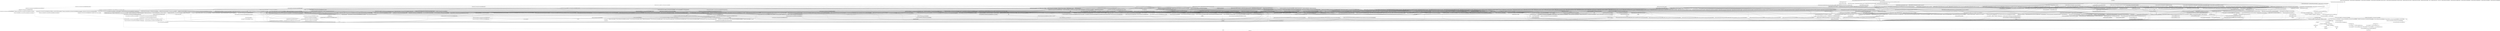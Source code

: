 digraph "Call graph: utils.ll" {
	label="Call graph: utils.ll";

	Node0x562e91757d20 [shape=record,label="{_ZL8re_matchPKcS0_}"];
	Node0x562e91757d20 -> Node0x562e916b4d40;
	Node0x562e91757d20 -> Node0x562e914f31d0;
	Node0x562e9164df50 [shape=record,label="{_ZN9LAMMPS_NS5utils8strmatchERKNSt7__cxx1112basic_stringIcSt11char_traitsIcESaIcEEES8_}"];
	Node0x562e9164df50 -> Node0x562e91692270;
	Node0x562e9164df50 -> Node0x562e91757d20;
	Node0x562e917dba20 [shape=record,label="{_ZN3fmt6v9_lmp7vformatB5cxx11ENS0_17basic_string_viewIcEENS0_17basic_format_argsINS0_20basic_format_contextINS0_8appenderEcEEEE}"];
	Node0x562e91462ea0 [shape=record,label="{llvm.fmuladd.f64}"];
	Node0x562e91463690 [shape=record,label="{_ZN9LAMMPS_NS14ValueTokenizerD2Ev}"];
	Node0x562e91463690 -> Node0x562e913c1ba0;
	Node0x562e91466d10 [shape=record,label="{_ZN9LAMMPS_NS5utils8date2numERKNSt7__cxx1112basic_stringIcSt11char_traitsIcESaIcEEE}"];
	Node0x562e91466d10 -> Node0x562e918e9740;
	Node0x562e91466d10 -> Node0x562e915daeb0;
	Node0x562e91466d10 -> Node0x562e91692270;
	Node0x562e91466d10 -> Node0x562e918e9ad0;
	Node0x562e91466d10 -> Node0x562e915db190;
	Node0x562e91466d10 -> Node0x562e91820870;
	Node0x562e91466d10 -> Node0x562e913df770;
	Node0x562e91466d10 -> Node0x562e9164df50;
	Node0x562e91466d10 -> Node0x562e91546100;
	Node0x562e91466d10 -> Node0x562e915c9500;
	Node0x562e91692270 [shape=record,label="{_ZNKSt7__cxx1112basic_stringIcSt11char_traitsIcESaIcEE5c_strEv}"];
	Node0x562e91795e80 [shape=record,label="{_ZN9LAMMPS_NS5utils7strfindERKNSt7__cxx1112basic_stringIcSt11char_traitsIcESaIcEEES8_}"];
	Node0x562e91795e80 -> Node0x562e91692270;
	Node0x562e91795e80 -> Node0x562e91820870;
	Node0x562e91795e80 -> Node0x562e917be2b0;
	Node0x562e91795e80 -> Node0x562e915daeb0;
	Node0x562e91795e80 -> Node0x562e915c9500;
	Node0x562e91795e80 -> Node0x562e91546100;
	Node0x562e917be2b0 [shape=record,label="{_ZL7re_findPKcS0_Pi}"];
	Node0x562e917be2b0 -> Node0x562e916b4d40;
	Node0x562e917be2b0 -> Node0x562e914f31d0;
	Node0x562e915daeb0 [shape=record,label="{_ZNKSt7__cxx1112basic_stringIcSt11char_traitsIcESaIcEE6substrEmm}"];
	Node0x562e915c9500 [shape=record,label="{_ZNSaIcEC1Ev}"];
	Node0x562e91546100 [shape=record,label="{_ZNSt7__cxx1112basic_stringIcSt11char_traitsIcESaIcEEC2IS3_EEPKcRKS3_}"];
	Node0x562e91546100 -> Node0x562e913d3480;
	Node0x562e91546100 -> Node0x562e91556510;
	Node0x562e91546100 -> Node0x562e91553f10;
	Node0x562e91546100 -> Node0x562e914dde40;
	Node0x562e91546100 -> Node0x562e913e07f0;
	Node0x562e9166c120 [shape=record,label="{__gxx_personality_v0}"];
	Node0x562e91820870 [shape=record,label="{_ZNSaIcED1Ev}"];
	Node0x562e91665d10 [shape=record,label="{_ZN9LAMMPS_NS5utils16missing_cmd_argsERKNSt7__cxx1112basic_stringIcSt11char_traitsIcESaIcEEEiS8_PNS_5ErrorE}"];
	Node0x562e91665d10 -> Node0x562e915c9500;
	Node0x562e91665d10 -> Node0x562e91546100;
	Node0x562e91665d10 -> Node0x562e91606b40;
	Node0x562e91665d10 -> Node0x562e915db190;
	Node0x562e91665d10 -> Node0x562e91820870;
	Node0x562e91606b40 [shape=record,label="{_ZN9LAMMPS_NS5Error3allIJRKNSt7__cxx1112basic_stringIcSt11char_traitsIcESaIcEEEEEEvS9_iS9_DpOT_}"];
	Node0x562e91606b40 -> Node0x562e917a1df0;
	Node0x562e91606b40 -> Node0x562e91777a80;
	Node0x562e91606b40 -> Node0x562e91775c00;
	Node0x562e915db190 [shape=record,label="{_ZNSt7__cxx1112basic_stringIcSt11char_traitsIcESaIcEED1Ev}"];
	Node0x562e9173b7f0 [shape=record,label="{_ZN9LAMMPS_NS5utils7logmesgEPNS_6LAMMPSERKNSt7__cxx1112basic_stringIcSt11char_traitsIcESaIcEEE}"];
	Node0x562e9173b7f0 -> Node0x562e91692270;
	Node0x562e9173b7f0 -> Node0x562e914e0fb0;
	Node0x562e914e0fb0 [shape=record,label="{fputs}"];
	Node0x562e91894550 [shape=record,label="{_ZN9LAMMPS_NS5utils15fmtargs_logmesgEPNS_6LAMMPSEN3fmt6v9_lmp17basic_string_viewIcEENS4_17basic_format_argsINS4_20basic_format_contextINS4_8appenderEcEEEE}"];
	Node0x562e91894550 -> Node0x562e9181e2a0;
	Node0x562e91894550 -> Node0x562e91362e40;
	Node0x562e91894550 -> Node0x562e917dba20;
	Node0x562e91894550 -> Node0x562e9173b7f0;
	Node0x562e91894550 -> Node0x562e915db190;
	Node0x562e91894550 -> Node0x562e91360540;
	Node0x562e91894550 -> Node0x562e913605c0;
	Node0x562e91894550 -> Node0x562e91363090;
	Node0x562e91894550 -> Node0x562e915c9500;
	Node0x562e91894550 -> Node0x562e91546100;
	Node0x562e91894550 -> Node0x562e9135d140;
	Node0x562e91894550 -> Node0x562e91820870;
	Node0x562e91361200 [shape=record,label="{_ZN9LAMMPS_NS5utils24check_packages_for_styleERKNSt7__cxx1112basic_stringIcSt11char_traitsIcESaIcEEES8_PNS_6LAMMPSE}"];
	Node0x562e91361200 -> Node0x562e9135c620;
	Node0x562e91361200 -> Node0x562e9135d140;
	Node0x562e91361200 -> Node0x562e91361510;
	Node0x562e91361200 -> Node0x562e915db190;
	Node0x562e91361200 -> Node0x562e9153db00;
	Node0x562e91361200 -> Node0x562e9135de10;
	Node0x562e91361200 -> Node0x562e9135cfa0;
	Node0x562e91361200 -> Node0x562e91692270;
	Node0x562e91361200 -> Node0x562e917dba20;
	Node0x562e91361200 -> Node0x562e914ad580;
	Node0x562e91361200 -> Node0x562e91553f10;
	Node0x562e91361200 -> Node0x562e913bba50;
	Node0x562e91361200 -> Node0x562e9181e2a0;
	Node0x562e91361200 -> Node0x562e9135dce0;
	Node0x562e9181e2a0 [shape=record,label="{llvm.memcpy.p0.p0.i64}"];
	Node0x562e913605c0 [shape=record,label="{llvm.eh.typeid.for}"];
	Node0x562e91363090 [shape=record,label="{__cxa_begin_catch}"];
	Node0x562e9135d140 [shape=record,label="{_ZStplIcSt11char_traitsIcESaIcEENSt7__cxx1112basic_stringIT_T0_T1_EEOS8_PKS5_}"];
	Node0x562e9135d140 -> Node0x562e913609b0;
	Node0x562e9135d140 -> Node0x562e91362b60;
	Node0x562e91360540 [shape=record,label="{__cxa_end_catch}"];
	Node0x562e91362e40 [shape=record,label="{__clang_call_terminate}"];
	Node0x562e91362e40 -> Node0x562e91363090;
	Node0x562e91362e40 -> Node0x562e913604c0;
	Node0x562e913604c0 [shape=record,label="{_ZSt9terminatev}"];
	Node0x562e91363500 [shape=record,label="{_ZN9LAMMPS_NS5utils8errorurlB5cxx11Ei}"];
	Node0x562e91363500 -> Node0x562e91553f10;
	Node0x562e91363500 -> Node0x562e913bba50;
	Node0x562e91363500 -> Node0x562e9181e2a0;
	Node0x562e91363500 -> Node0x562e9138ba60;
	Node0x562e91363500 -> Node0x562e917dba20;
	Node0x562e918da780 [shape=record,label="{_ZN9LAMMPS_NS5utils13flush_buffersEPNS_6LAMMPSE}"];
	Node0x562e918da780 -> Node0x562e9188ac40;
	Node0x562e9188ac40 [shape=record,label="{fflush}"];
	Node0x562e913627d0 [shape=record,label="{_ZN9LAMMPS_NS5utils11getsyserrorB5cxx11Ev}"];
	Node0x562e913627d0 -> Node0x562e91493fe0;
	Node0x562e913627d0 -> Node0x562e913d2b40;
	Node0x562e913627d0 -> Node0x562e915c9500;
	Node0x562e913627d0 -> Node0x562e91546100;
	Node0x562e913627d0 -> Node0x562e91820870;
	Node0x562e913d2b40 [shape=record,label="{strerror}"];
	Node0x562e91493fe0 [shape=record,label="{__errno_location}"];
	Node0x562e91482930 [shape=record,label="{_ZN9LAMMPS_NS5utils11fgets_truncEPciP8_IO_FILE}"];
	Node0x562e91482930 -> Node0x562e913d7120;
	Node0x562e91482930 -> Node0x562e914ac200;
	Node0x562e913d7120 [shape=record,label="{fgets}"];
	Node0x562e914ac200 [shape=record,label="{strlen}"];
	Node0x562e914c8060 [shape=record,label="{_ZN9LAMMPS_NS5utils6sfgetsEPKciPciP8_IO_FILES2_PNS_5ErrorE}"];
	Node0x562e914c8060 -> Node0x562e913d7120;
	Node0x562e914c8060 -> Node0x562e914c1e40;
	Node0x562e914c8060 -> Node0x562e914c2770;
	Node0x562e914c8060 -> Node0x562e914b6b20;
	Node0x562e914c8060 -> Node0x562e914fb4b0;
	Node0x562e914c8060 -> Node0x562e915df110;
	Node0x562e914c8060 -> Node0x562e915db190;
	Node0x562e914c8060 -> Node0x562e91820870;
	Node0x562e914c8060 -> Node0x562e9153db00;
	Node0x562e914c8060 -> Node0x562e915c0b80;
	Node0x562e914c8060 -> Node0x562e915c9500;
	Node0x562e914c8060 -> Node0x562e91546100;
	Node0x562e914c1e40 [shape=record,label="{_ZNSt7__cxx1112basic_stringIcSt11char_traitsIcESaIcEEC1Ev}"];
	Node0x562e914c2770 [shape=record,label="{_ZN9LAMMPS_NS8platform9guesspathEP8_IO_FILEPci}"];
	Node0x562e914b6b20 [shape=record,label="{feof}"];
	Node0x562e914fb4b0 [shape=record,label="{_ZNSt7__cxx1112basic_stringIcSt11char_traitsIcESaIcEEaSEPKc}"];
	Node0x562e915df110 [shape=record,label="{ferror}"];
	Node0x562e9153db00 [shape=record,label="{_ZNSt7__cxx1112basic_stringIcSt11char_traitsIcESaIcEEpLEPKc}"];
	Node0x562e915c0b80 [shape=record,label="{_ZN9LAMMPS_NS5Error3oneERKNSt7__cxx1112basic_stringIcSt11char_traitsIcESaIcEEEiS8_}"];
	Node0x562e915ea940 [shape=record,label="{_ZN9LAMMPS_NS5utils6sfreadEPKciPvmmP8_IO_FILES2_PNS_5ErrorE}"];
	Node0x562e915ea940 -> Node0x562e915ee640;
	Node0x562e915ea940 -> Node0x562e914c1e40;
	Node0x562e915ea940 -> Node0x562e914c2770;
	Node0x562e915ea940 -> Node0x562e914b6b20;
	Node0x562e915ea940 -> Node0x562e914fb4b0;
	Node0x562e915ea940 -> Node0x562e915df110;
	Node0x562e915ea940 -> Node0x562e915db190;
	Node0x562e915ea940 -> Node0x562e91820870;
	Node0x562e915ea940 -> Node0x562e9153db00;
	Node0x562e915ea940 -> Node0x562e915c0b80;
	Node0x562e915ea940 -> Node0x562e915c9500;
	Node0x562e915ea940 -> Node0x562e91546100;
	Node0x562e915ee640 [shape=record,label="{fread}"];
	Node0x562e91362fa0 [shape=record,label="{_ZN9LAMMPS_NS5utils20read_lines_from_fileEP8_IO_FILEiiPciP19ompi_communicator_t}"];
	Node0x562e91362fa0 -> Node0x562e91482930;
	Node0x562e91362fa0 -> Node0x562e914ac200;
	Node0x562e91362fa0 -> Node0x562e9135e080;
	Node0x562e9135e080 [shape=record,label="{MPI_Bcast}"];
	Node0x562e913613b0 [shape=record,label="{_ZNSt7__cxx1112basic_stringIcSt11char_traitsIcESaIcEEaSEOS4_}"];
	Node0x562e9135e110 [shape=record,label="{_ZSteqIcSt11char_traitsIcESaIcEEbRKNSt7__cxx1112basic_stringIT_T0_T1_EEPKS5_}"];
	Node0x562e9135e110 -> Node0x562e91390e70;
	Node0x562e91361510 [shape=record,label="{_ZStplIcSt11char_traitsIcESaIcEENSt7__cxx1112basic_stringIT_T0_T1_EEOS8_RKS8_}"];
	Node0x562e91361510 -> Node0x562e91360880;
	Node0x562e91361510 -> Node0x562e91362b60;
	Node0x562e9135c620 [shape=record,label="{_ZStplIcSt11char_traitsIcESaIcEENSt7__cxx1112basic_stringIT_T0_T1_EEPKS5_RKS8_}"];
	Node0x562e9135c620 -> Node0x562e91553f10;
	Node0x562e9135c620 -> Node0x562e914c1e40;
	Node0x562e9135c620 -> Node0x562e91362db0;
	Node0x562e9135c620 -> Node0x562e91361060;
	Node0x562e9135c620 -> Node0x562e913602f0;
	Node0x562e9135c620 -> Node0x562e91360880;
	Node0x562e9135c620 -> Node0x562e915db190;
	Node0x562e914ad580 [shape=record,label="{_ZN9LAMMPS_NS6LAMMPS11match_styleEPKcS2_}"];
	Node0x562e9135cfa0 [shape=record,label="{_ZNSt7__cxx1112basic_stringIcSt11char_traitsIcESaIcEEpLERKS4_}"];
	Node0x562e9135de10 [shape=record,label="{_ZN9LAMMPS_NS6LAMMPS16is_installed_pkgEPKc}"];
	Node0x562e91361440 [shape=record,label="{_ZN9LAMMPS_NS5utils7logicalEPKciRKNSt7__cxx1112basic_stringIcSt11char_traitsIcESaIcEEEbPNS_6LAMMPSE}"];
	Node0x562e91361440 -> Node0x562e91360fd0;
	Node0x562e91361440 -> Node0x562e9181e2a0;
	Node0x562e91361440 -> Node0x562e915c9500;
	Node0x562e91361440 -> Node0x562e91546100;
	Node0x562e91361440 -> Node0x562e915db190;
	Node0x562e91361440 -> Node0x562e91820870;
	Node0x562e91361440 -> Node0x562e915c0b80;
	Node0x562e91361440 -> Node0x562e91363ed0;
	Node0x562e91361440 -> Node0x562e9135cfa0;
	Node0x562e91361440 -> Node0x562e915993a0;
	Node0x562e91361440 -> Node0x562e9135e110;
	Node0x562e91361440 -> Node0x562e913613b0;
	Node0x562e91361440 -> Node0x562e9135e1b0;
	Node0x562e91361440 -> Node0x562e9135cb70;
	Node0x562e91361440 -> Node0x562e91363740;
	Node0x562e91360fd0 [shape=record,label="{_ZNKSt7__cxx1112basic_stringIcSt11char_traitsIcESaIcEE5emptyEv}"];
	Node0x562e91363ed0 [shape=record,label="{_ZN9LAMMPS_NS5Error3allERKNSt7__cxx1112basic_stringIcSt11char_traitsIcESaIcEEEiS8_}"];
	Node0x562e91363740 [shape=record,label="{_ZNSt7__cxx1112basic_stringIcSt11char_traitsIcESaIcEEC1ERKS4_}"];
	Node0x562e9135cb70 [shape=record,label="{_ZN9LAMMPS_NS5utils8has_utf8ERKNSt7__cxx1112basic_stringIcSt11char_traitsIcESaIcEEE}"];
	Node0x562e9135cb70 -> Node0x562e91586f60;
	Node0x562e9135cb70 -> Node0x562e91385b70;
	Node0x562e9135cb70 -> Node0x562e9138c350;
	Node0x562e9135cb70 -> Node0x562e9138f920;
	Node0x562e9135cb70 -> Node0x562e91390020;
	Node0x562e9135e1b0 [shape=record,label="{_ZN9LAMMPS_NS5utils10utf8_substERKNSt7__cxx1112basic_stringIcSt11char_traitsIcESaIcEEE}"];
	Node0x562e9135e1b0 -> Node0x562e91692270;
	Node0x562e9135e1b0 -> Node0x562e91362db0;
	Node0x562e9135e1b0 -> Node0x562e914c1e40;
	Node0x562e9135e1b0 -> Node0x562e913906e0;
	Node0x562e9135e1b0 -> Node0x562e915db190;
	Node0x562e915993a0 [shape=record,label="{_ZStplIcSt11char_traitsIcESaIcEENSt7__cxx1112basic_stringIT_T0_T1_EERKS8_PKS5_}"];
	Node0x562e915993a0 -> Node0x562e91363740;
	Node0x562e915993a0 -> Node0x562e913609b0;
	Node0x562e915993a0 -> Node0x562e915db190;
	Node0x562e91385a30 [shape=record,label="{_ZN9LAMMPS_NS5utils7logicalEPKciS2_bPNS_6LAMMPSE}"];
	Node0x562e91385a30 -> Node0x562e915c9500;
	Node0x562e91385a30 -> Node0x562e91546100;
	Node0x562e91385a30 -> Node0x562e91361440;
	Node0x562e91385a30 -> Node0x562e915db190;
	Node0x562e91385a30 -> Node0x562e91820870;
	Node0x562e913938a0 [shape=record,label="{_ZN9LAMMPS_NS5utils7numericEPKciRKNSt7__cxx1112basic_stringIcSt11char_traitsIcESaIcEEEbPNS_6LAMMPSE}"];
	Node0x562e913938a0 -> Node0x562e91360fd0;
	Node0x562e913938a0 -> Node0x562e9181e2a0;
	Node0x562e913938a0 -> Node0x562e915c9500;
	Node0x562e913938a0 -> Node0x562e91546100;
	Node0x562e913938a0 -> Node0x562e915db190;
	Node0x562e913938a0 -> Node0x562e913963d0;
	Node0x562e913938a0 -> Node0x562e915c0b80;
	Node0x562e913938a0 -> Node0x562e91692270;
	Node0x562e913938a0 -> Node0x562e91820870;
	Node0x562e913938a0 -> Node0x562e91363ed0;
	Node0x562e913938a0 -> Node0x562e9135cfa0;
	Node0x562e913938a0 -> Node0x562e915993a0;
	Node0x562e913938a0 -> Node0x562e91394a40;
	Node0x562e913938a0 -> Node0x562e913613b0;
	Node0x562e913938a0 -> Node0x562e9135e1b0;
	Node0x562e913938a0 -> Node0x562e9135cb70;
	Node0x562e913938a0 -> Node0x562e91363740;
	Node0x562e91394a40 [shape=record,label="{_ZN9LAMMPS_NS5utils9is_doubleERKNSt7__cxx1112basic_stringIcSt11char_traitsIcESaIcEEE}"];
	Node0x562e91394a40 -> Node0x562e91360fd0;
	Node0x562e91394a40 -> Node0x562e915c9500;
	Node0x562e91394a40 -> Node0x562e91546100;
	Node0x562e91394a40 -> Node0x562e9164df50;
	Node0x562e91394a40 -> Node0x562e91820870;
	Node0x562e91394a40 -> Node0x562e915db190;
	Node0x562e913963d0 [shape=record,label="{atof}"];
	Node0x562e913948f0 [shape=record,label="{_ZN9LAMMPS_NS5utils7numericEPKciS2_bPNS_6LAMMPSE}"];
	Node0x562e913948f0 -> Node0x562e915c9500;
	Node0x562e913948f0 -> Node0x562e91546100;
	Node0x562e913948f0 -> Node0x562e913938a0;
	Node0x562e913948f0 -> Node0x562e915db190;
	Node0x562e913948f0 -> Node0x562e91820870;
	Node0x562e91397b20 [shape=record,label="{_ZN9LAMMPS_NS5utils8inumericEPKciRKNSt7__cxx1112basic_stringIcSt11char_traitsIcESaIcEEEbPNS_6LAMMPSE}"];
	Node0x562e91397b20 -> Node0x562e91360fd0;
	Node0x562e91397b20 -> Node0x562e9181e2a0;
	Node0x562e91397b20 -> Node0x562e915c9500;
	Node0x562e91397b20 -> Node0x562e91546100;
	Node0x562e91397b20 -> Node0x562e915db190;
	Node0x562e91397b20 -> Node0x562e9139ab20;
	Node0x562e91397b20 -> Node0x562e915c0b80;
	Node0x562e91397b20 -> Node0x562e91692270;
	Node0x562e91397b20 -> Node0x562e91820870;
	Node0x562e91397b20 -> Node0x562e91363ed0;
	Node0x562e91397b20 -> Node0x562e9135cfa0;
	Node0x562e91397b20 -> Node0x562e915993a0;
	Node0x562e91397b20 -> Node0x562e9157f780;
	Node0x562e91397b20 -> Node0x562e913613b0;
	Node0x562e91397b20 -> Node0x562e9135e1b0;
	Node0x562e91397b20 -> Node0x562e9135cb70;
	Node0x562e91397b20 -> Node0x562e91363740;
	Node0x562e9157f780 [shape=record,label="{_ZN9LAMMPS_NS5utils10is_integerERKNSt7__cxx1112basic_stringIcSt11char_traitsIcESaIcEEE}"];
	Node0x562e9157f780 -> Node0x562e91360fd0;
	Node0x562e9157f780 -> Node0x562e915c9500;
	Node0x562e9157f780 -> Node0x562e91546100;
	Node0x562e9157f780 -> Node0x562e9164df50;
	Node0x562e9157f780 -> Node0x562e915db190;
	Node0x562e9157f780 -> Node0x562e91820870;
	Node0x562e9139ab20 [shape=record,label="{atoi}"];
	Node0x562e9148aad0 [shape=record,label="{_ZN9LAMMPS_NS5utils8inumericEPKciS2_bPNS_6LAMMPSE}"];
	Node0x562e9148aad0 -> Node0x562e915c9500;
	Node0x562e9148aad0 -> Node0x562e91546100;
	Node0x562e9148aad0 -> Node0x562e91397b20;
	Node0x562e9148aad0 -> Node0x562e915db190;
	Node0x562e9148aad0 -> Node0x562e91820870;
	Node0x562e9139c4b0 [shape=record,label="{_ZN9LAMMPS_NS5utils8bnumericEPKciRKNSt7__cxx1112basic_stringIcSt11char_traitsIcESaIcEEEbPNS_6LAMMPSE}"];
	Node0x562e9139c4b0 -> Node0x562e91360fd0;
	Node0x562e9139c4b0 -> Node0x562e9181e2a0;
	Node0x562e9139c4b0 -> Node0x562e915c9500;
	Node0x562e9139c4b0 -> Node0x562e91546100;
	Node0x562e9139c4b0 -> Node0x562e915db190;
	Node0x562e9139c4b0 -> Node0x562e9139d0b0;
	Node0x562e9139c4b0 -> Node0x562e915c0b80;
	Node0x562e9139c4b0 -> Node0x562e91692270;
	Node0x562e9139c4b0 -> Node0x562e91820870;
	Node0x562e9139c4b0 -> Node0x562e91363ed0;
	Node0x562e9139c4b0 -> Node0x562e9135cfa0;
	Node0x562e9139c4b0 -> Node0x562e915993a0;
	Node0x562e9139c4b0 -> Node0x562e9157f780;
	Node0x562e9139c4b0 -> Node0x562e913613b0;
	Node0x562e9139c4b0 -> Node0x562e9135e1b0;
	Node0x562e9139c4b0 -> Node0x562e9135cb70;
	Node0x562e9139c4b0 -> Node0x562e91363740;
	Node0x562e9139d0b0 [shape=record,label="{atol}"];
	Node0x562e9139f010 [shape=record,label="{_ZN9LAMMPS_NS5utils8bnumericEPKciS2_bPNS_6LAMMPSE}"];
	Node0x562e9139f010 -> Node0x562e915c9500;
	Node0x562e9139f010 -> Node0x562e91546100;
	Node0x562e9139f010 -> Node0x562e9139c4b0;
	Node0x562e9139f010 -> Node0x562e915db190;
	Node0x562e9139f010 -> Node0x562e91820870;
	Node0x562e9139c880 [shape=record,label="{_ZN9LAMMPS_NS5utils8tnumericEPKciRKNSt7__cxx1112basic_stringIcSt11char_traitsIcESaIcEEEbPNS_6LAMMPSE}"];
	Node0x562e9139c880 -> Node0x562e91360fd0;
	Node0x562e9139c880 -> Node0x562e9181e2a0;
	Node0x562e9139c880 -> Node0x562e915c9500;
	Node0x562e9139c880 -> Node0x562e91546100;
	Node0x562e9139c880 -> Node0x562e915db190;
	Node0x562e9139c880 -> Node0x562e9139ab20;
	Node0x562e9139c880 -> Node0x562e915c0b80;
	Node0x562e9139c880 -> Node0x562e91692270;
	Node0x562e9139c880 -> Node0x562e91820870;
	Node0x562e9139c880 -> Node0x562e91363ed0;
	Node0x562e9139c880 -> Node0x562e9135cfa0;
	Node0x562e9139c880 -> Node0x562e915993a0;
	Node0x562e9139c880 -> Node0x562e9157f780;
	Node0x562e9139c880 -> Node0x562e913613b0;
	Node0x562e9139c880 -> Node0x562e9135e1b0;
	Node0x562e9139c880 -> Node0x562e9135cb70;
	Node0x562e9139c880 -> Node0x562e91363740;
	Node0x562e918e9590 [shape=record,label="{_ZN9LAMMPS_NS5utils8tnumericEPKciS2_bPNS_6LAMMPSE}"];
	Node0x562e918e9590 -> Node0x562e915c9500;
	Node0x562e918e9590 -> Node0x562e91546100;
	Node0x562e918e9590 -> Node0x562e9139c880;
	Node0x562e918e9590 -> Node0x562e915db190;
	Node0x562e918e9590 -> Node0x562e91820870;
	Node0x562e918e96c0 [shape=record,label="{_ZN9LAMMPS_NS5utils6boundsIiEEvPKciRKNSt7__cxx1112basic_stringIcSt11char_traitsIcESaIcEEEllRT_SD_PNS_5ErrorE}"];
	Node0x562e918e96c0 -> Node0x562e918e9740;
	Node0x562e918e96c0 -> Node0x562e915c9500;
	Node0x562e918e96c0 -> Node0x562e91546100;
	Node0x562e918e96c0 -> Node0x562e91553f10;
	Node0x562e918e96c0 -> Node0x562e913bba50;
	Node0x562e918e96c0 -> Node0x562e9181e2a0;
	Node0x562e918e96c0 -> Node0x562e91777a80;
	Node0x562e918e96c0 -> Node0x562e917dba20;
	Node0x562e918e96c0 -> Node0x562e91363ed0;
	Node0x562e918e96c0 -> Node0x562e915db190;
	Node0x562e918e96c0 -> Node0x562e91820870;
	Node0x562e918e96c0 -> Node0x562e913a2420;
	Node0x562e918e96c0 -> Node0x562e918e9a50;
	Node0x562e918e96c0 -> Node0x562e91692270;
	Node0x562e918e96c0 -> Node0x562e918e9ad0;
	Node0x562e918e96c0 -> Node0x562e91362db0;
	Node0x562e918e96c0 -> Node0x562e915daeb0;
	Node0x562e918e96c0 -> Node0x562e91487d30;
	Node0x562e918e9740 [shape=record,label="{_ZNKSt7__cxx1112basic_stringIcSt11char_traitsIcESaIcEE17find_first_not_ofEPKcm}"];
	Node0x562e918e9a50 [shape=record,label="{_ZNKSt7__cxx1112basic_stringIcSt11char_traitsIcESaIcEE13find_first_ofEcm}"];
	Node0x562e918e9ad0 [shape=record,label="{strtol}"];
	Node0x562e91362db0 [shape=record,label="{_ZNKSt7__cxx1112basic_stringIcSt11char_traitsIcESaIcEE4sizeEv}"];
	Node0x562e913a6360 [shape=record,label="{_ZN9LAMMPS_NS5utils6boundsIlEEvPKciRKNSt7__cxx1112basic_stringIcSt11char_traitsIcESaIcEEEllRT_SD_PNS_5ErrorE}"];
	Node0x562e913a6360 -> Node0x562e918e9740;
	Node0x562e913a6360 -> Node0x562e915c9500;
	Node0x562e913a6360 -> Node0x562e91546100;
	Node0x562e913a6360 -> Node0x562e91553f10;
	Node0x562e913a6360 -> Node0x562e913bba50;
	Node0x562e913a6360 -> Node0x562e9181e2a0;
	Node0x562e913a6360 -> Node0x562e91777a80;
	Node0x562e913a6360 -> Node0x562e917dba20;
	Node0x562e913a6360 -> Node0x562e91363ed0;
	Node0x562e913a6360 -> Node0x562e915db190;
	Node0x562e913a6360 -> Node0x562e91820870;
	Node0x562e913a6360 -> Node0x562e913a87b0;
	Node0x562e913a6360 -> Node0x562e918e9a50;
	Node0x562e913a6360 -> Node0x562e91692270;
	Node0x562e913a6360 -> Node0x562e918e9ad0;
	Node0x562e913a6360 -> Node0x562e91362db0;
	Node0x562e913a6360 -> Node0x562e915daeb0;
	Node0x562e913a8f20 [shape=record,label="{_ZN9LAMMPS_NS5utils6boundsIxEEvPKciRKNSt7__cxx1112basic_stringIcSt11char_traitsIcESaIcEEEllRT_SD_PNS_5ErrorE}"];
	Node0x562e913a8f20 -> Node0x562e918e9740;
	Node0x562e913a8f20 -> Node0x562e915c9500;
	Node0x562e913a8f20 -> Node0x562e91546100;
	Node0x562e913a8f20 -> Node0x562e91553f10;
	Node0x562e913a8f20 -> Node0x562e913bba50;
	Node0x562e913a8f20 -> Node0x562e9181e2a0;
	Node0x562e913a8f20 -> Node0x562e91777a80;
	Node0x562e913a8f20 -> Node0x562e917dba20;
	Node0x562e913a8f20 -> Node0x562e91363ed0;
	Node0x562e913a8f20 -> Node0x562e915db190;
	Node0x562e913a8f20 -> Node0x562e91820870;
	Node0x562e913a8f20 -> Node0x562e913ab230;
	Node0x562e913a8f20 -> Node0x562e918e9a50;
	Node0x562e913a8f20 -> Node0x562e91692270;
	Node0x562e913a8f20 -> Node0x562e918e9ad0;
	Node0x562e913a8f20 -> Node0x562e91362db0;
	Node0x562e913a8f20 -> Node0x562e915daeb0;
	Node0x562e913a8f20 -> Node0x562e913aa070;
	Node0x562e91453140 [shape=record,label="{_ZStneIcSt11char_traitsIcESaIcEEbRKNSt7__cxx1112basic_stringIT_T0_T1_EESA_}"];
	Node0x562e91453140 -> Node0x562e91455ad0;
	Node0x562e91454650 [shape=record,label="{_ZN9LAMMPS_NS5Error3oneIJRKNSt7__cxx1112basic_stringIcSt11char_traitsIcESaIcEEERS7_SA_EEEvS9_iS9_DpOT_}"];
	Node0x562e91454650 -> Node0x562e917a1df0;
	Node0x562e91454650 -> Node0x562e9145ab50;
	Node0x562e91454650 -> Node0x562e9145b770;
	Node0x562e91456260 [shape=record,label="{_ZN9LAMMPS_NS5Error7warningIJRNSt7__cxx1112basic_stringIcSt11char_traitsIcESaIcEEES8_EEEvRKS7_iSA_DpOT_}"];
	Node0x562e91456260 -> Node0x562e917a1df0;
	Node0x562e91456260 -> Node0x562e9145d8a0;
	Node0x562e91456260 -> Node0x562e9145e6f0;
	Node0x562e91457220 [shape=record,label="{fopen}"];
	Node0x562e9145f310 [shape=record,label="{_ZN9LAMMPS_NS5utils16timespec2secondsERKNSt7__cxx1112basic_stringIcSt11char_traitsIcESaIcEEE}"];
	Node0x562e9145f310 -> Node0x562e9135e110;
	Node0x562e9145f310 -> Node0x562e91463690;
	Node0x562e9145f310 -> Node0x562e915c9500;
	Node0x562e9145f310 -> Node0x562e91546100;
	Node0x562e9145f310 -> Node0x562e91460580;
	Node0x562e9145f310 -> Node0x562e915db190;
	Node0x562e9145f310 -> Node0x562e91820870;
	Node0x562e9145f310 -> Node0x562e91460fc0;
	Node0x562e9145f310 -> Node0x562e91462ea0;
	Node0x562e9145f310 -> Node0x562e91461890;
	Node0x562e9145f310 -> Node0x562e913605c0;
	Node0x562e9145f310 -> Node0x562e91363090;
	Node0x562e9145f310 -> Node0x562e91360540;
	Node0x562e91460580 [shape=record,label="{_ZN9LAMMPS_NS14ValueTokenizerC1ERKNSt7__cxx1112basic_stringIcSt11char_traitsIcESaIcEEES8_}"];
	Node0x562e91460fc0 [shape=record,label="{_ZNK9LAMMPS_NS14ValueTokenizer8has_nextEv}"];
	Node0x562e91461890 [shape=record,label="{_ZN9LAMMPS_NS14ValueTokenizer8next_intEv}"];
	Node0x562e9158e720 [shape=record,label="{_ZNKSt8time_putIcSt19ostreambuf_iteratorIcSt11char_traitsIcEEE3putES3_RSt8ios_basecPK2tmcc}"];
	Node0x562e9158dd40 [shape=record,label="{_ZNSt19ostreambuf_iteratorIcSt11char_traitsIcEEC2ERSo}"];
	Node0x562e9158dd40 -> Node0x562e915a2860;
	Node0x562e9158dd40 -> Node0x562e91362e40;
	Node0x562e9158eb00 [shape=record,label="{_ZNKSt19ostreambuf_iteratorIcSt11char_traitsIcEE6failedEv}"];
	Node0x562e919194f0 [shape=record,label="{_ZNSoD1Ev}"];
	Node0x562e91919570 [shape=record,label="{_ZN3fmt6v9_lmp6detail9formatbufISt15basic_streambufIcSt11char_traitsIcEEED2Ev}"];
	Node0x562e91919570 -> Node0x562e915a6a20;
	Node0x562e9159e4e0 [shape=record,label="{_ZNSt15basic_streambufIcSt11char_traitsIcEEC2Ev}"];
	Node0x562e915a8090 [shape=record,label="{_ZN3fmt6v9_lmp6detail9formatbufISt15basic_streambufIcSt11char_traitsIcEEED0Ev}"];
	Node0x562e915a8090 -> Node0x562e91919570;
	Node0x562e915a8090 -> Node0x562e914b0b70;
	Node0x562e915aab50 [shape=record,label="{_ZNSt15basic_streambufIcSt11char_traitsIcEE5imbueERKSt6locale}"];
	Node0x562e915d0e00 [shape=record,label="{_ZNSt15basic_streambufIcSt11char_traitsIcEE6setbufEPcl}"];
	Node0x562e915afbe0 [shape=record,label="{_ZNSt15basic_streambufIcSt11char_traitsIcEE7seekoffElSt12_Ios_SeekdirSt13_Ios_Openmode}"];
	Node0x562e915b1160 [shape=record,label="{_ZNSt15basic_streambufIcSt11char_traitsIcEE7seekposESt4fposI11__mbstate_tESt13_Ios_Openmode}"];
	Node0x562e914c7720 [shape=record,label="{_ZL9matchplus7regex_tPS_PKcPi}"];
	Node0x562e914c7720 -> Node0x562e9181e2a0;
	Node0x562e914c7720 -> Node0x562e914c99f0;
	Node0x562e914c7720 -> Node0x562e914c3650;
	Node0x562e914c99f0 [shape=record,label="{_ZL8matchone7regex_tc}"];
	Node0x562e914c99f0 -> Node0x562e914cafe0;
	Node0x562e914c99f0 -> Node0x562e914cbef0;
	Node0x562e914c99f0 -> Node0x562e918f9470;
	Node0x562e914c99f0 -> Node0x562e914ce4c0;
	Node0x562e914c99f0 -> Node0x562e918f93f0;
	Node0x562e914c99f0 -> Node0x562e914cf170;
	Node0x562e914c99f0 -> Node0x562e914dc630;
	Node0x562e913ab520 [shape=record,label="{_ZN9LAMMPS_NS5utils11expand_argsEPKciiPPciRS4_PNS_6LAMMPSE}"];
	Node0x562e913ab520 -> Node0x562e913abf80;
	Node0x562e913ab520 -> Node0x562e913ac230;
	Node0x562e913ab520 -> Node0x562e914c1e40;
	Node0x562e913ab520 -> Node0x562e915db190;
	Node0x562e913ab520 -> Node0x562e913b69a0;
	Node0x562e913ab520 -> Node0x562e915c9500;
	Node0x562e913ab520 -> Node0x562e91546100;
	Node0x562e913ab520 -> Node0x562e91820870;
	Node0x562e913ab520 -> Node0x562e913b5650;
	Node0x562e913ab520 -> Node0x562e917dba20;
	Node0x562e913ab520 -> Node0x562e9164df50;
	Node0x562e913ab520 -> Node0x562e913bf450;
	Node0x562e913ab520 -> Node0x562e9181e2a0;
	Node0x562e913ab520 -> Node0x562e913ac6f0;
	Node0x562e913ab520 -> Node0x562e913ae350;
	Node0x562e913ab520 -> Node0x562e913b0440;
	Node0x562e913ab520 -> Node0x562e913bba50;
	Node0x562e913ab520 -> Node0x562e913b1b80;
	Node0x562e913ab520 -> Node0x562e91553f10;
	Node0x562e913ab520 -> Node0x562e915daeb0;
	Node0x562e913ab520 -> Node0x562e913613b0;
	Node0x562e913ab520 -> Node0x562e918e96c0;
	Node0x562e913ab520 -> Node0x562e913be750;
	Node0x562e913ab520 -> Node0x562e91692270;
	Node0x562e913ab520 -> Node0x562e913bdb00;
	Node0x562e913ab520 -> Node0x562e913bbef0;
	Node0x562e913ab520 -> Node0x562e913b4990;
	Node0x562e913ab520 -> Node0x562e913b3230;
	Node0x562e913ab520 -> Node0x562e913b7d90;
	Node0x562e913ab520 -> Node0x562e913b5f30;
	Node0x562e913abf80 [shape=record,label="{strchr}"];
	Node0x562e913ac230 [shape=record,label="{_ZN9LAMMPS_NS6Memory7smallocElPKc}"];
	Node0x562e913ac6f0 [shape=record,label="{_ZN9LAMMPS_NS5utils13parse_grid_idEPKciRKNSt7__cxx1112basic_stringIcSt11char_traitsIcESaIcEEEPNS_5ErrorE}"];
	Node0x562e913ac6f0 -> Node0x562e91363740;
	Node0x562e913ac6f0 -> Node0x562e915c9500;
	Node0x562e913ac6f0 -> Node0x562e91546100;
	Node0x562e913ac6f0 -> Node0x562e913c0770;
	Node0x562e913ac6f0 -> Node0x562e913c0f60;
	Node0x562e913ac6f0 -> Node0x562e913c1ba0;
	Node0x562e913ac6f0 -> Node0x562e915db190;
	Node0x562e913ac6f0 -> Node0x562e91820870;
	Node0x562e913ac6f0 -> Node0x562e913b7d90;
	Node0x562e913ac6f0 -> Node0x562e913bf300;
	Node0x562e913ac6f0 -> Node0x562e913c62c0;
	Node0x562e913ac6f0 -> Node0x562e913c5930;
	Node0x562e913ac6f0 -> Node0x562e913cb480;
	Node0x562e913ac6f0 -> Node0x562e913c2fb0;
	Node0x562e913ac6f0 -> Node0x562e91606b40;
	Node0x562e913ae350 [shape=record,label="{_ZNSt6vectorINSt7__cxx1112basic_stringIcSt11char_traitsIcESaIcEEESaIS5_EEixEm}"];
	Node0x562e913b0440 [shape=record,label="{_ZNKSt7__cxx1112basic_stringIcSt11char_traitsIcESaIcEE4findEcm}"];
	Node0x562e913b1b80 [shape=record,label="{_ZNSt7__cxx1112basic_stringIcSt11char_traitsIcESaIcEEixEm}"];
	Node0x562e913b3230 [shape=record,label="{_ZNK9LAMMPS_NS6Modify17get_compute_by_idERKNSt7__cxx1112basic_stringIcSt11char_traitsIcESaIcEEE}"];
	Node0x562e913b4990 [shape=record,label="{_ZNK9LAMMPS_NS6Modify13get_fix_by_idERKNSt7__cxx1112basic_stringIcSt11char_traitsIcESaIcEEE}"];
	Node0x562e913b5650 [shape=record,label="{_ZN9LAMMPS_NS6Memory8sreallocEPvlPKc}"];
	Node0x562e913b69a0 [shape=record,label="{_ZN9LAMMPS_NS5utils6strdupERKNSt7__cxx1112basic_stringIcSt11char_traitsIcESaIcEEE}"];
	Node0x562e913b69a0 -> Node0x562e91362db0;
	Node0x562e913b69a0 -> Node0x562e913c8170;
	Node0x562e913b69a0 -> Node0x562e91692270;
	Node0x562e913b69a0 -> Node0x562e913c9320;
	Node0x562e913b7d90 [shape=record,label="{_ZNSt6vectorINSt7__cxx1112basic_stringIcSt11char_traitsIcESaIcEEESaIS5_EED2Ev}"];
	Node0x562e913b7d90 -> Node0x562e913a6b20;
	Node0x562e913b7d90 -> Node0x562e913ccd90;
	Node0x562e913b7d90 -> Node0x562e913cfa50;
	Node0x562e913b7d90 -> Node0x562e91362e40;
	Node0x562e913bbef0 [shape=record,label="{_ZN9LAMMPS_NS8Variable4findEPKc}"];
	Node0x562e913bdb00 [shape=record,label="{_ZN9LAMMPS_NS8Variable11vectorstyleEi}"];
	Node0x562e913be750 [shape=record,label="{_ZN9LAMMPS_NS4Atom11find_customEPKcRiS3_}"];
	Node0x562e913d3410 [shape=record,label="{_ZN9LAMMPS_NS5utils11expand_typeEPKciRKNSt7__cxx1112basic_stringIcSt11char_traitsIcESaIcEEEiPNS_6LAMMPSE}"];
	Node0x562e913d3410 -> Node0x562e913d54b0;
	Node0x562e913d3410 -> Node0x562e9135e1b0;
	Node0x562e913d3410 -> Node0x562e915db190;
	Node0x562e913d3410 -> Node0x562e913d62a0;
	Node0x562e913d3410 -> Node0x562e915c9500;
	Node0x562e913d3410 -> Node0x562e91546100;
	Node0x562e913d3410 -> Node0x562e913b69a0;
	Node0x562e913d3410 -> Node0x562e913ddb40;
	Node0x562e913d3410 -> Node0x562e913d88a0;
	Node0x562e913d3410 -> Node0x562e91820870;
	Node0x562e913d3410 -> Node0x562e913dae30;
	Node0x562e913d54b0 [shape=record,label="{_ZN9LAMMPS_NS5utils4trimERKNSt7__cxx1112basic_stringIcSt11char_traitsIcESaIcEEE}"];
	Node0x562e913d54b0 -> Node0x562e91692270;
	Node0x562e913d54b0 -> Node0x562e91757d20;
	Node0x562e913d54b0 -> Node0x562e915daeb0;
	Node0x562e913d54b0 -> Node0x562e91362db0;
	Node0x562e913d62a0 [shape=record,label="{_ZN9LAMMPS_NS5utils7is_typeERKNSt7__cxx1112basic_stringIcSt11char_traitsIcESaIcEEE}"];
	Node0x562e913d62a0 -> Node0x562e91360fd0;
	Node0x562e913d62a0 -> Node0x562e91586f60;
	Node0x562e913d62a0 -> Node0x562e91385b70;
	Node0x562e913d62a0 -> Node0x562e9138c350;
	Node0x562e913d62a0 -> Node0x562e9138f920;
	Node0x562e913d62a0 -> Node0x562e91487180;
	Node0x562e913d62a0 -> Node0x562e91390020;
	Node0x562e913d62a0 -> Node0x562e913dee40;
	Node0x562e913d62a0 -> Node0x562e915db190;
	Node0x562e913d62a0 -> Node0x562e9135cb70;
	Node0x562e913d62a0 -> Node0x562e9135e1b0;
	Node0x562e913d62a0 -> Node0x562e913df770;
	Node0x562e913d88a0 [shape=record,label="{_ZN9LAMMPS_NS5Error3allIJRPKcRKNSt7__cxx1112basic_stringIcSt11char_traitsIcESaIcEEEEEEvSC_iSC_DpOT_}"];
	Node0x562e913d88a0 -> Node0x562e917a1df0;
	Node0x562e913d88a0 -> Node0x562e913e0970;
	Node0x562e913d88a0 -> Node0x562e91775c00;
	Node0x562e913dae30 [shape=record,label="{_ZNK9LAMMPS_NS8LabelMap4findERKNSt7__cxx1112basic_stringIcSt11char_traitsIcESaIcEEEi}"];
	Node0x562e913ddb40 [shape=record,label="{_ZNSt7__cxx119to_stringEi}"];
	Node0x562e913ddb40 -> Node0x562e913e0b40;
	Node0x562e913e2ac0 [shape=record,label="{_ZN9LAMMPS_NS5utils20check_grid_referenceEPcS1_iRS1_RiS3_S3_PNS_6LAMMPSE}"];
	Node0x562e913e2ac0 -> Node0x562e915c9500;
	Node0x562e913e2ac0 -> Node0x562e91546100;
	Node0x562e913e2ac0 -> Node0x562e913e3b30;
	Node0x562e913e2ac0 -> Node0x562e915db190;
	Node0x562e913e2ac0 -> Node0x562e91820870;
	Node0x562e913e2ac0 -> Node0x562e913e4720;
	Node0x562e913e2ac0 -> Node0x562e913e5780;
	Node0x562e913e2ac0 -> Node0x562e913e61d0;
	Node0x562e913e2ac0 -> Node0x562e913e9cf0;
	Node0x562e913e2ac0 -> Node0x562e913b7d90;
	Node0x562e913e2ac0 -> Node0x562e913b69a0;
	Node0x562e913e2ac0 -> Node0x562e913e8e00;
	Node0x562e913e2ac0 -> Node0x562e913e95d0;
	Node0x562e913e2ac0 -> Node0x562e913e73c0;
	Node0x562e913e2ac0 -> Node0x562e913e8680;
	Node0x562e913e2ac0 -> Node0x562e913b4990;
	Node0x562e913e2ac0 -> Node0x562e913ae350;
	Node0x562e913e2ac0 -> Node0x562e913ac6f0;
	Node0x562e913e2ac0 -> Node0x562e913b3230;
	Node0x562e913e0b40 [shape=record,label="{_ZN9__gnu_cxx12__to_xstringINSt7__cxx1112basic_stringIcSt11char_traitsIcESaIcEEEcEET_PFiPT0_mPKS8_P13__va_list_tagEmSB_z}"];
	Node0x562e913e0b40 -> Node0x562e91478cd0;
	Node0x562e913e0b40 -> Node0x562e91481540;
	Node0x562e913e0b40 -> Node0x562e915c9500;
	Node0x562e913e0b40 -> Node0x562e9147ec00;
	Node0x562e913e0b40 -> Node0x562e91820870;
	Node0x562e913e3b30 [shape=record,label="{_ZN9LAMMPS_NS7ArgInfoC1ERKNSt7__cxx1112basic_stringIcSt11char_traitsIcESaIcEEEi}"];
	Node0x562e913e4720 [shape=record,label="{_ZNK9LAMMPS_NS7ArgInfo10get_index1Ev}"];
	Node0x562e913e5780 [shape=record,label="{_ZNK9LAMMPS_NS7ArgInfo8get_nameEv}"];
	Node0x562e913e5780 -> Node0x562e91692270;
	Node0x562e913e61d0 [shape=record,label="{_ZNK9LAMMPS_NS7ArgInfo8get_typeEv}"];
	Node0x562e913e73c0 [shape=record,label="{_ZN9LAMMPS_NS5Error3allIJRPcS3_EEEvRKNSt7__cxx1112basic_stringIcSt11char_traitsIcESaIcEEEiSB_DpOT_}"];
	Node0x562e913e73c0 -> Node0x562e917a1df0;
	Node0x562e913e73c0 -> Node0x562e913ebb60;
	Node0x562e913e73c0 -> Node0x562e91775c00;
	Node0x562e913e8680 [shape=record,label="{_ZN9LAMMPS_NS5Error3allIJRPcRKNSt7__cxx1112basic_stringIcSt11char_traitsIcESaIcEEEEEEvSB_iSB_DpOT_}"];
	Node0x562e913e8680 -> Node0x562e917a1df0;
	Node0x562e913e8680 -> Node0x562e913ec2b0;
	Node0x562e913e8680 -> Node0x562e91775c00;
	Node0x562e913e8e00 [shape=record,label="{_ZN9LAMMPS_NS5Error3allIJRPcRKNSt7__cxx1112basic_stringIcSt11char_traitsIcESaIcEEESB_EEEvSB_iSB_DpOT_}"];
	Node0x562e913e8e00 -> Node0x562e917a1df0;
	Node0x562e913e8e00 -> Node0x562e913e29d0;
	Node0x562e913e8e00 -> Node0x562e91775c00;
	Node0x562e913e95d0 [shape=record,label="{_ZNK9LAMMPS_NS7ArgInfo7get_dimEv}"];
	Node0x562e913e9cf0 [shape=record,label="{_ZN9LAMMPS_NS7ArgInfoD2Ev}"];
	Node0x562e913e9cf0 -> Node0x562e915db190;
	Node0x562e913c0770 [shape=record,label="{_ZN9LAMMPS_NS9TokenizerC1ENSt7__cxx1112basic_stringIcSt11char_traitsIcESaIcEEES6_}"];
	Node0x562e913c0f60 [shape=record,label="{_ZN9LAMMPS_NS9Tokenizer9as_vectorB5cxx11Ev}"];
	Node0x562e913c1ba0 [shape=record,label="{_ZN9LAMMPS_NS9TokenizerD2Ev}"];
	Node0x562e913c1ba0 -> Node0x562e915db190;
	Node0x562e913bf300 [shape=record,label="{_ZNKSt6vectorINSt7__cxx1112basic_stringIcSt11char_traitsIcESaIcEEESaIS5_EE4sizeEv}"];
	Node0x562e913c2fb0 [shape=record,label="{_ZNSaINSt7__cxx1112basic_stringIcSt11char_traitsIcESaIcEEEEC2Ev}"];
	Node0x562e913c2fb0 -> Node0x562e913ee470;
	Node0x562e913cb480 [shape=record,label="{_ZNSt6vectorINSt7__cxx1112basic_stringIcSt11char_traitsIcESaIcEEESaIS5_EEC2ESt16initializer_listIS5_ERKS6_}"];
	Node0x562e913cb480 -> Node0x562e913eef70;
	Node0x562e913cb480 -> Node0x562e913f0ba0;
	Node0x562e913cb480 -> Node0x562e913f1900;
	Node0x562e913cb480 -> Node0x562e91432330;
	Node0x562e913cb480 -> Node0x562e913cfa50;
	Node0x562e91432330 [shape=record,label="{_ZNSt6vectorINSt7__cxx1112basic_stringIcSt11char_traitsIcESaIcEEESaIS5_EE19_M_range_initializeIPKS5_EEvT_SB_St20forward_iterator_tag}"];
	Node0x562e91432330 -> Node0x562e918fba30;
	Node0x562e91432330 -> Node0x562e913a6b20;
	Node0x562e91432330 -> Node0x562e918fbae0;
	Node0x562e91432330 -> Node0x562e918fbc10;
	Node0x562e91432330 -> Node0x562e918fbc90;
	Node0x562e913c5930 [shape=record,label="{_ZNSaINSt7__cxx1112basic_stringIcSt11char_traitsIcESaIcEEEED2Ev}"];
	Node0x562e913c5930 -> Node0x562e913f67e0;
	Node0x562e913c62c0 [shape=record,label="{_ZNSt6vectorINSt7__cxx1112basic_stringIcSt11char_traitsIcESaIcEEESaIS5_EEC2EOS7_}"];
	Node0x562e913c62c0 -> Node0x562e913f8280;
	Node0x562e913c8170 [shape=record,label="{_Znam}"];
	Node0x562e913c9320 [shape=record,label="{strcpy}"];
	Node0x562e913ff290 [shape=record,label="{_ZN9LAMMPS_NS5utils9lowercaseERKNSt7__cxx1112basic_stringIcSt11char_traitsIcESaIcEEE}"];
	Node0x562e913ff290 -> Node0x562e91363740;
	Node0x562e913ff290 -> Node0x562e914031f0;
	Node0x562e913ff290 -> Node0x562e91406020;
	Node0x562e913ff290 -> Node0x562e91408ce0;
	Node0x562e913ff290 -> Node0x562e9140b9a0;
	Node0x562e913ff290 -> Node0x562e9140e690;
	Node0x562e913ff290 -> Node0x562e91412320;
	Node0x562e913ff290 -> Node0x562e915db190;
	Node0x562e914031f0 [shape=record,label="{_ZNSt7__cxx1112basic_stringIcSt11char_traitsIcESaIcEE5beginEv}"];
	Node0x562e91406020 [shape=record,label="{_ZNSt7__cxx1112basic_stringIcSt11char_traitsIcESaIcEE3endEv}"];
	Node0x562e91408ce0 [shape=record,label="{_ZN9__gnu_cxxneIPcNSt7__cxx1112basic_stringIcSt11char_traitsIcESaIcEEEEEbRKNS_17__normal_iteratorIT_T0_EESD_}"];
	Node0x562e91408ce0 -> Node0x562e91413430;
	Node0x562e9140b9a0 [shape=record,label="{_ZNK9__gnu_cxx17__normal_iteratorIPcNSt7__cxx1112basic_stringIcSt11char_traitsIcESaIcEEEEdeEv}"];
	Node0x562e9140e690 [shape=record,label="{tolower}"];
	Node0x562e91412320 [shape=record,label="{_ZN9__gnu_cxx17__normal_iteratorIPcNSt7__cxx1112basic_stringIcSt11char_traitsIcESaIcEEEEppEv}"];
	Node0x562e9141c610 [shape=record,label="{_ZN9LAMMPS_NS5utils9uppercaseERKNSt7__cxx1112basic_stringIcSt11char_traitsIcESaIcEEE}"];
	Node0x562e9141c610 -> Node0x562e91363740;
	Node0x562e9141c610 -> Node0x562e914031f0;
	Node0x562e9141c610 -> Node0x562e91406020;
	Node0x562e9141c610 -> Node0x562e91408ce0;
	Node0x562e9141c610 -> Node0x562e9140b9a0;
	Node0x562e9141c610 -> Node0x562e91421a00;
	Node0x562e9141c610 -> Node0x562e91412320;
	Node0x562e9141c610 -> Node0x562e915db190;
	Node0x562e91421a00 [shape=record,label="{toupper}"];
	Node0x562e9141dde0 [shape=record,label="{_ZN9LAMMPS_NS5utils12trim_commentERKNSt7__cxx1112basic_stringIcSt11char_traitsIcESaIcEEE}"];
	Node0x562e9141dde0 -> Node0x562e913b0440;
	Node0x562e9141dde0 -> Node0x562e915daeb0;
	Node0x562e9141dde0 -> Node0x562e91363740;
	Node0x562e91420a90 [shape=record,label="{_ZN9LAMMPS_NS5utils10star_substERKNSt7__cxx1112basic_stringIcSt11char_traitsIcESaIcEEEli}"];
	Node0x562e91420a90 -> Node0x562e913b0440;
	Node0x562e91420a90 -> Node0x562e91363740;
	Node0x562e91420a90 -> Node0x562e91553f10;
	Node0x562e91420a90 -> Node0x562e915daeb0;
	Node0x562e91420a90 -> Node0x562e915db190;
	Node0x562e91420a90 -> Node0x562e913bba50;
	Node0x562e91420a90 -> Node0x562e9181e2a0;
	Node0x562e91420a90 -> Node0x562e91423740;
	Node0x562e91420a90 -> Node0x562e917dba20;
	Node0x562e91425cb0 [shape=record,label="{_ZN9LAMMPS_NS5utils18strip_style_suffixERKNSt7__cxx1112basic_stringIcSt11char_traitsIcESaIcEEEPNS_6LAMMPSE}"];
	Node0x562e91425cb0 -> Node0x562e91363740;
	Node0x562e91425cb0 -> Node0x562e91553f10;
	Node0x562e91425cb0 -> Node0x562e913bba50;
	Node0x562e91425cb0 -> Node0x562e9181e2a0;
	Node0x562e91425cb0 -> Node0x562e91426ed0;
	Node0x562e91425cb0 -> Node0x562e917dba20;
	Node0x562e91425cb0 -> Node0x562e9164df50;
	Node0x562e91425cb0 -> Node0x562e915db190;
	Node0x562e91425cb0 -> Node0x562e91362db0;
	Node0x562e91425cb0 -> Node0x562e914ac200;
	Node0x562e91425cb0 -> Node0x562e918f1610;
	Node0x562e918f1610 [shape=record,label="{_ZNSt7__cxx1112basic_stringIcSt11char_traitsIcESaIcEE6resizeEm}"];
	Node0x562e913906e0 [shape=record,label="{_ZNSt7__cxx1112basic_stringIcSt11char_traitsIcESaIcEEpLEc}"];
	Node0x562e91428a80 [shape=record,label="{_ZN9LAMMPS_NS5utils11count_wordsEPKc}"];
	Node0x562e91429a40 [shape=record,label="{_ZN9LAMMPS_NS5utils11count_wordsERKNSt7__cxx1112basic_stringIcSt11char_traitsIcESaIcEEE}"];
	Node0x562e91429a40 -> Node0x562e91692270;
	Node0x562e91429a40 -> Node0x562e91428a80;
	Node0x562e9142aa70 [shape=record,label="{_ZN9LAMMPS_NS5utils11count_wordsERKNSt7__cxx1112basic_stringIcSt11char_traitsIcESaIcEEES8_}"];
	Node0x562e9142aa70 -> Node0x562e9142d3a0;
	Node0x562e9142aa70 -> Node0x562e9142dfc0;
	Node0x562e9142d3a0 [shape=record,label="{_ZNKSt7__cxx1112basic_stringIcSt11char_traitsIcESaIcEE17find_first_not_ofERKS4_m}"];
	Node0x562e9142dfc0 [shape=record,label="{_ZNKSt7__cxx1112basic_stringIcSt11char_traitsIcESaIcEE13find_first_ofERKS4_m}"];
	Node0x562e91437280 [shape=record,label="{_ZN9LAMMPS_NS5utils20trim_and_count_wordsERKNSt7__cxx1112basic_stringIcSt11char_traitsIcESaIcEEES8_}"];
	Node0x562e91437280 -> Node0x562e9141dde0;
	Node0x562e91437280 -> Node0x562e9142aa70;
	Node0x562e91437280 -> Node0x562e915db190;
	Node0x562e914300f0 [shape=record,label="{_ZN9LAMMPS_NS5utils10join_wordsERKSt6vectorINSt7__cxx1112basic_stringIcSt11char_traitsIcESaIcEEESaIS7_EERKS7_}"];
	Node0x562e914300f0 -> Node0x562e914c1e40;
	Node0x562e914300f0 -> Node0x562e913bf300;
	Node0x562e914300f0 -> Node0x562e91430f40;
	Node0x562e914300f0 -> Node0x562e91431b60;
	Node0x562e914300f0 -> Node0x562e915db190;
	Node0x562e914300f0 -> Node0x562e9135cfa0;
	Node0x562e914300f0 -> Node0x562e91432db0;
	Node0x562e91430f40 [shape=record,label="{_ZNKSt6vectorINSt7__cxx1112basic_stringIcSt11char_traitsIcESaIcEEESaIS5_EEixEm}"];
	Node0x562e91431b60 [shape=record,label="{_ZNSt7__cxx1112basic_stringIcSt11char_traitsIcESaIcEEaSERKS4_}"];
	Node0x562e91432db0 [shape=record,label="{_ZStplIcSt11char_traitsIcESaIcEENSt7__cxx1112basic_stringIT_T0_T1_EERKS8_SA_}"];
	Node0x562e91432db0 -> Node0x562e91363740;
	Node0x562e91432db0 -> Node0x562e91360880;
	Node0x562e91432db0 -> Node0x562e915db190;
	Node0x562e91433950 [shape=record,label="{_ZN9LAMMPS_NS5utils11split_wordsERKNSt7__cxx1112basic_stringIcSt11char_traitsIcESaIcEEE}"];
	Node0x562e91433950 -> Node0x562e91434220;
	Node0x562e91433950 -> Node0x562e91692270;
	Node0x562e91433950 -> Node0x562e915daeb0;
	Node0x562e91433950 -> Node0x562e91435e70;
	Node0x562e91433950 -> Node0x562e915db190;
	Node0x562e91433950 -> Node0x562e913b7d90;
	Node0x562e91434220 [shape=record,label="{_ZNSt6vectorINSt7__cxx1112basic_stringIcSt11char_traitsIcESaIcEEESaIS5_EEC2Ev}"];
	Node0x562e91434220 -> Node0x562e914364d0;
	Node0x562e91435e70 [shape=record,label="{_ZNSt6vectorINSt7__cxx1112basic_stringIcSt11char_traitsIcESaIcEEESaIS5_EE9push_backEOS5_}"];
	Node0x562e91435e70 -> Node0x562e91438e90;
	Node0x562e91439bc0 [shape=record,label="{_ZN9LAMMPS_NS5utils11split_linesERKNSt7__cxx1112basic_stringIcSt11char_traitsIcESaIcEEE}"];
	Node0x562e91439bc0 -> Node0x562e91363740;
	Node0x562e91439bc0 -> Node0x562e915c9500;
	Node0x562e91439bc0 -> Node0x562e91546100;
	Node0x562e91439bc0 -> Node0x562e913c0770;
	Node0x562e91439bc0 -> Node0x562e913c0f60;
	Node0x562e91439bc0 -> Node0x562e913c1ba0;
	Node0x562e91439bc0 -> Node0x562e915db190;
	Node0x562e91439bc0 -> Node0x562e91820870;
	Node0x562e918ee910 [shape=record,label="{_ZN9LAMMPS_NS5utils5is_idERKNSt7__cxx1112basic_stringIcSt11char_traitsIcESaIcEEE}"];
	Node0x562e918ee910 -> Node0x562e91360fd0;
	Node0x562e918ee910 -> Node0x562e91586f60;
	Node0x562e918ee910 -> Node0x562e91385b70;
	Node0x562e918ee910 -> Node0x562e9138c350;
	Node0x562e918ee910 -> Node0x562e9138f920;
	Node0x562e918ee910 -> Node0x562e918eea40;
	Node0x562e918ee910 -> Node0x562e91390020;
	Node0x562e91586f60 [shape=record,label="{_ZNKSt7__cxx1112basic_stringIcSt11char_traitsIcESaIcEE5beginEv}"];
	Node0x562e91385b70 [shape=record,label="{_ZNKSt7__cxx1112basic_stringIcSt11char_traitsIcESaIcEE3endEv}"];
	Node0x562e9138c350 [shape=record,label="{_ZN9__gnu_cxxneIPKcNSt7__cxx1112basic_stringIcSt11char_traitsIcESaIcEEEEEbRKNS_17__normal_iteratorIT_T0_EESE_}"];
	Node0x562e9138c350 -> Node0x562e918eeaf0;
	Node0x562e9138f920 [shape=record,label="{_ZNK9__gnu_cxx17__normal_iteratorIPKcNSt7__cxx1112basic_stringIcSt11char_traitsIcESaIcEEEEdeEv}"];
	Node0x562e918eea40 [shape=record,label="{isalnum}"];
	Node0x562e91390020 [shape=record,label="{_ZN9__gnu_cxx17__normal_iteratorIPKcNSt7__cxx1112basic_stringIcSt11char_traitsIcESaIcEEEEppEv}"];
	Node0x562e91487180 [shape=record,label="{isdigit}"];
	Node0x562e913dee40 [shape=record,label="{_ZNKSt7__cxx1112basic_stringIcSt11char_traitsIcESaIcEEixEm}"];
	Node0x562e913df770 [shape=record,label="{_ZNKSt7__cxx1112basic_stringIcSt11char_traitsIcESaIcEE13find_first_ofEPKcm}"];
	Node0x562e9143b0d0 [shape=record,label="{_ZN9LAMMPS_NS5utils23get_potential_file_pathERKNSt7__cxx1112basic_stringIcSt11char_traitsIcESaIcEEE}"];
	Node0x562e9143b0d0 -> Node0x562e9143c190;
	Node0x562e9143b0d0 -> Node0x562e91363740;
	Node0x562e9143b0d0 -> Node0x562e915c9500;
	Node0x562e9143b0d0 -> Node0x562e91546100;
	Node0x562e9143b0d0 -> Node0x562e9143f8a0;
	Node0x562e9143b0d0 -> Node0x562e915db190;
	Node0x562e9143b0d0 -> Node0x562e91820870;
	Node0x562e9143b0d0 -> Node0x562e918f1930;
	Node0x562e9143b0d0 -> Node0x562e91440140;
	Node0x562e9143b0d0 -> Node0x562e918ebed0;
	Node0x562e9143b0d0 -> Node0x562e913b7d90;
	Node0x562e9143b0d0 -> Node0x562e91441650;
	Node0x562e9143b0d0 -> Node0x562e918ebf50;
	Node0x562e9143b0d0 -> Node0x562e918ebfd0;
	Node0x562e9143b0d0 -> Node0x562e918ec050;
	Node0x562e918ebed0 [shape=record,label="{_ZN9__gnu_cxxneIPNSt7__cxx1112basic_stringIcSt11char_traitsIcESaIcEEESt6vectorIS6_SaIS6_EEEEbRKNS_17__normal_iteratorIT_T0_EESG_}"];
	Node0x562e918ebed0 -> Node0x562e91444400;
	Node0x562e9143c190 [shape=record,label="{_ZN9LAMMPS_NS8platform16file_is_readableERKNSt7__cxx1112basic_stringIcSt11char_traitsIcESaIcEEE}"];
	Node0x562e9143f8a0 [shape=record,label="{_ZN9LAMMPS_NS8platform12list_pathenvERKNSt7__cxx1112basic_stringIcSt11char_traitsIcESaIcEEE}"];
	Node0x562e918f1930 [shape=record,label="{_ZNSt6vectorINSt7__cxx1112basic_stringIcSt11char_traitsIcESaIcEEESaIS5_EE5beginEv}"];
	Node0x562e918f1930 -> Node0x562e91442cb0;
	Node0x562e91440140 [shape=record,label="{_ZNSt6vectorINSt7__cxx1112basic_stringIcSt11char_traitsIcESaIcEEESaIS5_EE3endEv}"];
	Node0x562e91440140 -> Node0x562e91442cb0;
	Node0x562e918ebf50 [shape=record,label="{_ZNK9__gnu_cxx17__normal_iteratorIPNSt7__cxx1112basic_stringIcSt11char_traitsIcESaIcEEESt6vectorIS6_SaIS6_EEEdeEv}"];
	Node0x562e918ebfd0 [shape=record,label="{_ZN9LAMMPS_NS8platform13path_basenameERKNSt7__cxx1112basic_stringIcSt11char_traitsIcESaIcEEE}"];
	Node0x562e918ec050 [shape=record,label="{_ZN9LAMMPS_NS8platform9path_joinERKNSt7__cxx1112basic_stringIcSt11char_traitsIcESaIcEEES8_}"];
	Node0x562e91441650 [shape=record,label="{_ZN9__gnu_cxx17__normal_iteratorIPNSt7__cxx1112basic_stringIcSt11char_traitsIcESaIcEEESt6vectorIS6_SaIS6_EEEppEv}"];
	Node0x562e91447530 [shape=record,label="{_ZN9LAMMPS_NS5utils18get_potential_dateERKNSt7__cxx1112basic_stringIcSt11char_traitsIcESaIcEEES8_}"];
	Node0x562e91447530 -> Node0x562e914480b0;
	Node0x562e91447530 -> Node0x562e91449440;
	Node0x562e91447530 -> Node0x562e915c9500;
	Node0x562e91447530 -> Node0x562e91546100;
	Node0x562e91447530 -> Node0x562e91820870;
	Node0x562e91447530 -> Node0x562e9144b570;
	Node0x562e91447530 -> Node0x562e913c1ba0;
	Node0x562e91447530 -> Node0x562e915db190;
	Node0x562e91447530 -> Node0x562e9144a720;
	Node0x562e91447530 -> Node0x562e9145fa00;
	Node0x562e91447530 -> Node0x562e913c0770;
	Node0x562e91447530 -> Node0x562e9135e110;
	Node0x562e914480b0 [shape=record,label="{_ZN9LAMMPS_NS14TextFileReaderC1ERKNSt7__cxx1112basic_stringIcSt11char_traitsIcESaIcEEES8_}"];
	Node0x562e91449440 [shape=record,label="{_ZN9LAMMPS_NS14TextFileReader9next_lineEi}"];
	Node0x562e9145fa00 [shape=record,label="{_ZNK9LAMMPS_NS9Tokenizer8has_nextEv}"];
	Node0x562e9144a720 [shape=record,label="{_ZN9LAMMPS_NS9Tokenizer4nextB5cxx11Ev}"];
	Node0x562e9144b570 [shape=record,label="{_ZN9LAMMPS_NS14TextFileReaderD1Ev}"];
	Node0x562e9144dd40 [shape=record,label="{_ZN9LAMMPS_NS5utils19get_potential_unitsERKNSt7__cxx1112basic_stringIcSt11char_traitsIcESaIcEEES8_}"];
	Node0x562e9144dd40 -> Node0x562e914480b0;
	Node0x562e9144dd40 -> Node0x562e91449440;
	Node0x562e9144dd40 -> Node0x562e915c9500;
	Node0x562e9144dd40 -> Node0x562e91546100;
	Node0x562e9144dd40 -> Node0x562e91820870;
	Node0x562e9144dd40 -> Node0x562e9144b570;
	Node0x562e9144dd40 -> Node0x562e913c1ba0;
	Node0x562e9144dd40 -> Node0x562e915db190;
	Node0x562e9144dd40 -> Node0x562e9144a720;
	Node0x562e9144dd40 -> Node0x562e9145fa00;
	Node0x562e9144dd40 -> Node0x562e913c0770;
	Node0x562e9144dd40 -> Node0x562e9135e110;
	Node0x562e9144e850 [shape=record,label="{_ZN9LAMMPS_NS5utils25get_supported_conversionsEi}"];
	Node0x562e914504a0 [shape=record,label="{_ZN9LAMMPS_NS5utils21get_conversion_factorEii}"];
	Node0x562e91450b00 [shape=record,label="{_ZN9LAMMPS_NS5utils14open_potentialERKNSt7__cxx1112basic_stringIcSt11char_traitsIcESaIcEEEPNS_6LAMMPSEPi}"];
	Node0x562e91450b00 -> Node0x562e9143b0d0;
	Node0x562e91450b00 -> Node0x562e91360fd0;
	Node0x562e91450b00 -> Node0x562e915c9500;
	Node0x562e91450b00 -> Node0x562e91546100;
	Node0x562e91450b00 -> Node0x562e91820870;
	Node0x562e91450b00 -> Node0x562e915db190;
	Node0x562e91450b00 -> Node0x562e91457220;
	Node0x562e91450b00 -> Node0x562e91447530;
	Node0x562e91450b00 -> Node0x562e91692270;
	Node0x562e91450b00 -> Node0x562e91456260;
	Node0x562e91450b00 -> Node0x562e91454650;
	Node0x562e91450b00 -> Node0x562e9135e110;
	Node0x562e91450b00 -> Node0x562e9144dd40;
	Node0x562e91450b00 -> Node0x562e91455ad0;
	Node0x562e91450b00 -> Node0x562e91453140;
	Node0x562e91450b00 -> Node0x562e91452ae0;
	Node0x562e91455ad0 [shape=record,label="{_ZSteqIcEN9__gnu_cxx11__enable_ifIXsr9__is_charIT_EE7__valueEbE6__typeERKNSt7__cxx1112basic_stringIS2_St11char_traitsIS2_ESaIS2_EEESC_}"];
	Node0x562e91455ad0 -> Node0x562e91362db0;
	Node0x562e91455ad0 -> Node0x562e91362e40;
	Node0x562e91455ad0 -> Node0x562e9145c5c0;
	Node0x562e91455ad0 -> Node0x562e91462210;
	Node0x562e91452ae0 [shape=record,label="{_ZN9LAMMPS_NS5utils7logmesgIJRKNSt7__cxx1112basic_stringIcSt11char_traitsIcESaIcEEERS7_EEEvPNS_6LAMMPSES9_DpOT_}"];
	Node0x562e91452ae0 -> Node0x562e917a1df0;
	Node0x562e91452ae0 -> Node0x562e91457810;
	Node0x562e91452ae0 -> Node0x562e91894550;
	Node0x562e91467eb0 [shape=record,label="{_ZN9LAMMPS_NS5utils12current_dateB5cxx11Ev}"];
	Node0x562e91467eb0 -> Node0x562e91468d00;
	Node0x562e91467eb0 -> Node0x562e9146fa80;
	Node0x562e91467eb0 -> Node0x562e91553f10;
	Node0x562e91467eb0 -> Node0x562e913bba50;
	Node0x562e91467eb0 -> Node0x562e9181e2a0;
	Node0x562e91467eb0 -> Node0x562e9146bdc0;
	Node0x562e91467eb0 -> Node0x562e917dba20;
	Node0x562e91468d00 [shape=record,label="{time}"];
	Node0x562e9146fa80 [shape=record,label="{_ZN3fmt6v9_lmp9localtimeEl}"];
	Node0x562e9146fa80 -> Node0x562e9146c790;
	Node0x562e9146fa80 -> Node0x562e9146df50;
	Node0x562e9146fa80 -> Node0x562e9146e8c0;
	Node0x562e9146fa80 -> Node0x562e9146f920;
	Node0x562e9146fa80 -> Node0x562e91470a50;
	Node0x562e9146fa80 -> Node0x562e91471110;
	Node0x562e9146fa80 -> Node0x562e9181e2a0;
	Node0x562e91471b50 [shape=record,label="{_ZN9LAMMPS_NS5utils13binary_searchEdiPKd}"];
	Node0x562e91472420 [shape=record,label="{_ZN9LAMMPS_NS5utils10merge_sortEPiiPvPFiiiS2_E}"];
	Node0x562e91472420 -> Node0x562e91474070;
	Node0x562e91472420 -> Node0x562e914746d0;
	Node0x562e91472420 -> Node0x562e913c8170;
	Node0x562e91472420 -> Node0x562e91476f90;
	Node0x562e91472420 -> Node0x562e9181e2a0;
	Node0x562e91472420 -> Node0x562e91477720;
	Node0x562e91474070 [shape=record,label="{_ZL14insertion_sortPiiPvPFiiiS0_E}"];
	Node0x562e914746d0 [shape=record,label="{llvm.umul.with.overflow.i64}"];
	Node0x562e91476f90 [shape=record,label="{_ZL8do_mergePiS_iiiiPvPFiiiS0_E}"];
	Node0x562e91477720 [shape=record,label="{_ZdaPv}"];
	Node0x562e91482030 [shape=record,label="{vsnprintf}"];
	Node0x562e91478cd0 [shape=record,label="{llvm.va_start}"];
	Node0x562e91481540 [shape=record,label="{llvm.va_end}"];
	Node0x562e9147ec00 [shape=record,label="{_ZNSt7__cxx1112basic_stringIcSt11char_traitsIcESaIcEEC2IPcvEET_S7_RKS3_}"];
	Node0x562e9147ec00 -> Node0x562e913d3480;
	Node0x562e9147ec00 -> Node0x562e91556510;
	Node0x562e9147ec00 -> Node0x562e91485a40;
	Node0x562e9147ec00 -> Node0x562e913e07f0;
	Node0x562e913d3480 [shape=record,label="{_ZNSt7__cxx1112basic_stringIcSt11char_traitsIcESaIcEE13_M_local_dataEv}"];
	Node0x562e91556510 [shape=record,label="{_ZNSt7__cxx1112basic_stringIcSt11char_traitsIcESaIcEE12_Alloc_hiderC1EPcRKS3_}"];
	Node0x562e91485a40 [shape=record,label="{_ZNSt7__cxx1112basic_stringIcSt11char_traitsIcESaIcEE12_M_constructIPcEEvT_S7_}"];
	Node0x562e91485a40 -> Node0x562e9148b1e0;
	Node0x562e913e07f0 [shape=record,label="{_ZNSt7__cxx1112basic_stringIcSt11char_traitsIcESaIcEE12_Alloc_hiderD2Ev}"];
	Node0x562e913e07f0 -> Node0x562e9148cae0;
	Node0x562e9148b1e0 [shape=record,label="{_ZNSt7__cxx1112basic_stringIcSt11char_traitsIcESaIcEE16_M_construct_auxIPcEEvT_S7_St12__false_type}"];
	Node0x562e9148b1e0 -> Node0x562e9148e300;
	Node0x562e9148e300 [shape=record,label="{_ZNSt7__cxx1112basic_stringIcSt11char_traitsIcESaIcEE12_M_constructIPcEEvT_S7_St20forward_iterator_tag}"];
	Node0x562e9148e300 -> Node0x562e91490f10;
	Node0x562e9148e300 -> Node0x562e91492aa0;
	Node0x562e9148e300 -> Node0x562e91493670;
	Node0x562e9148e300 -> Node0x562e914957f0;
	Node0x562e9148e300 -> Node0x562e914970d0;
	Node0x562e9148e300 -> Node0x562e91498010;
	Node0x562e9148e300 -> Node0x562e91498be0;
	Node0x562e9148e300 -> Node0x562e9149ad60;
	Node0x562e9148e300 -> Node0x562e91363090;
	Node0x562e9148e300 -> Node0x562e9149c410;
	Node0x562e9148e300 -> Node0x562e9149cd10;
	Node0x562e9148e300 -> Node0x562e91360540;
	Node0x562e9148e300 -> Node0x562e9149d060;
	Node0x562e9148e300 -> Node0x562e91362e40;
	Node0x562e91490f10 [shape=record,label="{_ZN9__gnu_cxx17__is_null_pointerIcEEbPT_}"];
	Node0x562e91492aa0 [shape=record,label="{_ZSt19__throw_logic_errorPKc}"];
	Node0x562e91493670 [shape=record,label="{_ZSt8distanceIPcENSt15iterator_traitsIT_E15difference_typeES2_S2_}"];
	Node0x562e91493670 -> Node0x562e9149d200;
	Node0x562e91493670 -> Node0x562e9149ef20;
	Node0x562e914970d0 [shape=record,label="{_ZNSt7__cxx1112basic_stringIcSt11char_traitsIcESaIcEE7_M_dataEPc}"];
	Node0x562e914957f0 [shape=record,label="{_ZNSt7__cxx1112basic_stringIcSt11char_traitsIcESaIcEE9_M_createERmm}"];
	Node0x562e91498010 [shape=record,label="{_ZNSt7__cxx1112basic_stringIcSt11char_traitsIcESaIcEE11_M_capacityEm}"];
	Node0x562e9149ad60 [shape=record,label="{_ZNSt7__cxx1112basic_stringIcSt11char_traitsIcESaIcEE13_S_copy_charsEPcS5_S5_}"];
	Node0x562e91498be0 [shape=record,label="{_ZNKSt7__cxx1112basic_stringIcSt11char_traitsIcESaIcEE7_M_dataEv}"];
	Node0x562e9149c410 [shape=record,label="{_ZNSt7__cxx1112basic_stringIcSt11char_traitsIcESaIcEE10_M_disposeEv}"];
	Node0x562e9149cd10 [shape=record,label="{__cxa_rethrow}"];
	Node0x562e9149d060 [shape=record,label="{_ZNSt7__cxx1112basic_stringIcSt11char_traitsIcESaIcEE13_M_set_lengthEm}"];
	Node0x562e9149ef20 [shape=record,label="{_ZSt10__distanceIPcENSt15iterator_traitsIT_E15difference_typeES2_S2_St26random_access_iterator_tag}"];
	Node0x562e9149d200 [shape=record,label="{_ZSt19__iterator_categoryIPcENSt15iterator_traitsIT_E17iterator_categoryERKS2_}"];
	Node0x562e9148cae0 [shape=record,label="{_ZNSaIcED2Ev}"];
	Node0x562e914ab6e0 [shape=record,label="{_ZN9LAMMPS_NS7ArgInfoD0Ev}"];
	Node0x562e914ab6e0 -> Node0x562e913e9cf0;
	Node0x562e914ab6e0 -> Node0x562e914b0b70;
	Node0x562e914b0b70 [shape=record,label="{_ZdlPv}"];
	Node0x562e913f8280 [shape=record,label="{_ZNSt12_Vector_baseINSt7__cxx1112basic_stringIcSt11char_traitsIcESaIcEEESaIS5_EEC2EOS7_}"];
	Node0x562e913f8280 -> Node0x562e914acef0;
	Node0x562e914acef0 [shape=record,label="{_ZNSt12_Vector_baseINSt7__cxx1112basic_stringIcSt11char_traitsIcESaIcEEESaIS5_EE12_Vector_implC2EOS8_}"];
	Node0x562e914acef0 -> Node0x562e914afc00;
	Node0x562e914acef0 -> Node0x562e914b2a00;
	Node0x562e914b2a00 [shape=record,label="{_ZNSt12_Vector_baseINSt7__cxx1112basic_stringIcSt11char_traitsIcESaIcEEESaIS5_EE17_Vector_impl_dataC2EOS8_}"];
	Node0x562e914b4f70 [shape=record,label="{_ZN9__gnu_cxx13new_allocatorINSt7__cxx1112basic_stringIcSt11char_traitsIcESaIcEEEEC2ERKS7_}"];
	Node0x562e914364d0 [shape=record,label="{_ZNSt12_Vector_baseINSt7__cxx1112basic_stringIcSt11char_traitsIcESaIcEEESaIS5_EEC2Ev}"];
	Node0x562e914364d0 -> Node0x562e914b61b0;
	Node0x562e914b61b0 [shape=record,label="{_ZNSt12_Vector_baseINSt7__cxx1112basic_stringIcSt11char_traitsIcESaIcEEESaIS5_EE12_Vector_implC2Ev}"];
	Node0x562e914b61b0 -> Node0x562e913c2fb0;
	Node0x562e914b61b0 -> Node0x562e914b8400;
	Node0x562e914b8400 [shape=record,label="{_ZNSt12_Vector_baseINSt7__cxx1112basic_stringIcSt11char_traitsIcESaIcEEESaIS5_EE17_Vector_impl_dataC2Ev}"];
	Node0x562e913ee470 [shape=record,label="{_ZN9__gnu_cxx13new_allocatorINSt7__cxx1112basic_stringIcSt11char_traitsIcESaIcEEEEC2Ev}"];
	Node0x562e9146c790 [shape=record,label="{_ZZN3fmt6v9_lmp9localtimeElEN10dispatcherC2El}"];
	Node0x562e9146df50 [shape=record,label="{_ZZN3fmt6v9_lmp9localtimeElEN10dispatcher3runEv}"];
	Node0x562e9146df50 -> Node0x562e914ba610;
	Node0x562e9146df50 -> Node0x562e914bb5a0;
	Node0x562e9146e8c0 [shape=record,label="{__cxa_allocate_exception}"];
	Node0x562e9146f920 [shape=record,label="{_ZN3fmt6v9_lmp12format_errorC2EPKc}"];
	Node0x562e9146f920 -> Node0x562e914bc0e0;
	Node0x562e91471110 [shape=record,label="{__cxa_free_exception}"];
	Node0x562e914bfa50 [shape=record,label="{_ZN3fmt6v9_lmp12format_errorD1Ev}"];
	Node0x562e91470a50 [shape=record,label="{__cxa_throw}"];
	Node0x562e914bb5a0 [shape=record,label="{_ZZN3fmt6v9_lmp9localtimeElEN10dispatcher6handleEP2tm}"];
	Node0x562e914ba610 [shape=record,label="{localtime_r}"];
	Node0x562e914bc0e0 [shape=record,label="{_ZNSt13runtime_errorC2EPKc}"];
	Node0x562e914f31d0 [shape=record,label="{_ZL9re_matchpPKcP7regex_tPi}"];
	Node0x562e914f31d0 -> Node0x562e914c3650;
	Node0x562e916b4d40 [shape=record,label="{_ZL10re_compileP15regex_context_tPKc}"];
	Node0x562e914c3650 [shape=record,label="{_ZL12matchpatternP7regex_tPKcPi}"];
	Node0x562e914c3650 -> Node0x562e9181e2a0;
	Node0x562e914c3650 -> Node0x562e914c52b0;
	Node0x562e914c3650 -> Node0x562e914c99f0;
	Node0x562e914c3650 -> Node0x562e9141bed0;
	Node0x562e914c3650 -> Node0x562e914c7720;
	Node0x562e914c52b0 [shape=record,label="{_ZL13matchquestion7regex_tPS_PKcPi}"];
	Node0x562e914c52b0 -> Node0x562e914c3650;
	Node0x562e914c52b0 -> Node0x562e9181e2a0;
	Node0x562e914c52b0 -> Node0x562e914c99f0;
	Node0x562e9141bed0 [shape=record,label="{_ZL9matchstar7regex_tPS_PKcPi}"];
	Node0x562e9141bed0 -> Node0x562e9181e2a0;
	Node0x562e9141bed0 -> Node0x562e914c99f0;
	Node0x562e9141bed0 -> Node0x562e914c3650;
	Node0x562e914cafe0 [shape=record,label="{_ZL8matchdotc}"];
	Node0x562e914cbef0 [shape=record,label="{_ZL14matchcharclasscPKc}"];
	Node0x562e914cbef0 -> Node0x562e918f94f0;
	Node0x562e914cbef0 -> Node0x562e918f9570;
	Node0x562e914cbef0 -> Node0x562e918f95f0;
	Node0x562e914ce4c0 [shape=record,label="{_ZL10matchdigitc}"];
	Node0x562e914ce4c0 -> Node0x562e91487180;
	Node0x562e914cf170 [shape=record,label="{_ZL8matchintc}"];
	Node0x562e914cf170 -> Node0x562e914ce4c0;
	Node0x562e914dc630 [shape=record,label="{_ZL10matchfloatc}"];
	Node0x562e914dc630 -> Node0x562e914cf170;
	Node0x562e918f93f0 [shape=record,label="{_ZL13matchalphanumc}"];
	Node0x562e918f93f0 -> Node0x562e914d10c0;
	Node0x562e918f93f0 -> Node0x562e914ce4c0;
	Node0x562e918f9470 [shape=record,label="{_ZL15matchwhitespacec}"];
	Node0x562e918f9470 -> Node0x562e914d3530;
	Node0x562e918f94f0 [shape=record,label="{_ZL10matchrangecPKc}"];
	Node0x562e918f9570 [shape=record,label="{_ZL13matchmetacharcPKc}"];
	Node0x562e918f9570 -> Node0x562e914ce4c0;
	Node0x562e918f9570 -> Node0x562e918f9470;
	Node0x562e918f9570 -> Node0x562e914cf170;
	Node0x562e918f9570 -> Node0x562e918f93f0;
	Node0x562e918f9570 -> Node0x562e914dc630;
	Node0x562e918f95f0 [shape=record,label="{_ZL10ismetacharc}"];
	Node0x562e914d10c0 [shape=record,label="{_ZL10matchalphac}"];
	Node0x562e914d10c0 -> Node0x562e918ec870;
	Node0x562e918ec870 [shape=record,label="{isalpha}"];
	Node0x562e914d3530 [shape=record,label="{isspace}"];
	Node0x562e913609b0 [shape=record,label="{_ZNSt7__cxx1112basic_stringIcSt11char_traitsIcESaIcEE6appendEPKc}"];
	Node0x562e918eeaf0 [shape=record,label="{_ZNK9__gnu_cxx17__normal_iteratorIPKcNSt7__cxx1112basic_stringIcSt11char_traitsIcESaIcEEEE4baseEv}"];
	Node0x562e914dde40 [shape=record,label="{_ZNSt7__cxx1112basic_stringIcSt11char_traitsIcESaIcEE12_M_constructIPKcEEvT_S8_}"];
	Node0x562e914dde40 -> Node0x562e918ec980;
	Node0x562e91553f10 [shape=record,label="{_ZNSt11char_traitsIcE6lengthEPKc}"];
	Node0x562e91553f10 -> Node0x562e918eca30;
	Node0x562e91553f10 -> Node0x562e914ac200;
	Node0x562e918ec980 [shape=record,label="{_ZNSt7__cxx1112basic_stringIcSt11char_traitsIcESaIcEE16_M_construct_auxIPKcEEvT_S8_St12__false_type}"];
	Node0x562e918ec980 -> Node0x562e918ecae0;
	Node0x562e918ecae0 [shape=record,label="{_ZNSt7__cxx1112basic_stringIcSt11char_traitsIcESaIcEE12_M_constructIPKcEEvT_S8_St20forward_iterator_tag}"];
	Node0x562e918ecae0 -> Node0x562e918ecb60;
	Node0x562e918ecae0 -> Node0x562e91492aa0;
	Node0x562e918ecae0 -> Node0x562e918ecc10;
	Node0x562e918ecae0 -> Node0x562e914957f0;
	Node0x562e918ecae0 -> Node0x562e914970d0;
	Node0x562e918ecae0 -> Node0x562e91498010;
	Node0x562e918ecae0 -> Node0x562e91498be0;
	Node0x562e918ecae0 -> Node0x562e918ecd40;
	Node0x562e918ecae0 -> Node0x562e91363090;
	Node0x562e918ecae0 -> Node0x562e9149c410;
	Node0x562e918ecae0 -> Node0x562e9149cd10;
	Node0x562e918ecae0 -> Node0x562e91360540;
	Node0x562e918ecae0 -> Node0x562e9149d060;
	Node0x562e918ecae0 -> Node0x562e91362e40;
	Node0x562e918ecb60 [shape=record,label="{_ZN9__gnu_cxx17__is_null_pointerIKcEEbPT_}"];
	Node0x562e918ecc10 [shape=record,label="{_ZSt8distanceIPKcENSt15iterator_traitsIT_E15difference_typeES3_S3_}"];
	Node0x562e918ecc10 -> Node0x562e914d5220;
	Node0x562e918ecc10 -> Node0x562e914d6150;
	Node0x562e918ecd40 [shape=record,label="{_ZNSt7__cxx1112basic_stringIcSt11char_traitsIcESaIcEE13_S_copy_charsEPcPKcS7_}"];
	Node0x562e914d6150 [shape=record,label="{_ZSt10__distanceIPKcENSt15iterator_traitsIT_E15difference_typeES3_S3_St26random_access_iterator_tag}"];
	Node0x562e914d5220 [shape=record,label="{_ZSt19__iterator_categoryIPKcENSt15iterator_traitsIT_E17iterator_categoryERKS3_}"];
	Node0x562e918eca30 [shape=record,label="{_ZN9__gnu_cxx11char_traitsIcE6lengthEPKc}"];
	Node0x562e918eca30 -> Node0x562e914d7940;
	Node0x562e914d7940 [shape=record,label="{_ZN9__gnu_cxx11char_traitsIcE2eqERKcS3_}"];
	Node0x562e91775c00 [shape=record,label="{_ZN9LAMMPS_NS5Error4_allERKNSt7__cxx1112basic_stringIcSt11char_traitsIcESaIcEEEiN3fmt6v9_lmp17basic_string_viewIcEENSA_17basic_format_argsINSA_20basic_format_contextINSA_8appenderEcEEEE}"];
	Node0x562e917a1df0 [shape=record,label="{_ZN3fmt6v9_lmp17basic_string_viewIcEC2ISt11char_traitsIcESaIcEEERKNSt7__cxx1112basic_stringIcT_T0_EE}"];
	Node0x562e917a1df0 -> Node0x562e9145c5c0;
	Node0x562e917a1df0 -> Node0x562e91362db0;
	Node0x562e91777a80 [shape=record,label="{_ZN3fmt6v9_lmp16make_format_argsINS0_20basic_format_contextINS0_8appenderEcEEJRKNSt7__cxx1112basic_stringIcSt11char_traitsIcESaIcEEEEEENS0_16format_arg_storeIT_JDpNSt9remove_cvINSt16remove_referenceIT0_E4typeEE4typeEEEEDpOSH_}"];
	Node0x562e91777a80 -> Node0x562e914da9e0;
	Node0x562e91777a80 -> Node0x562e9181e2a0;
	Node0x562e91777a80 -> Node0x562e914dd760;
	Node0x562e91777a80 -> Node0x562e914ddff0;
	Node0x562e914da9e0 [shape=record,label="{_ZN3fmt6v9_lmp6detail14to_string_viewIcSt11char_traitsIcESaIcEEENS0_17basic_string_viewIT_EERKNSt7__cxx1112basic_stringIS7_T0_T1_EE}"];
	Node0x562e914da9e0 -> Node0x562e917a1df0;
	Node0x562e9145c5c0 [shape=record,label="{_ZNKSt7__cxx1112basic_stringIcSt11char_traitsIcESaIcEE4dataEv}"];
	Node0x562e914dd760 [shape=record,label="{_ZNK3fmt6v9_lmp17basic_string_viewIcE4dataEv}"];
	Node0x562e914ddff0 [shape=record,label="{_ZNK3fmt6v9_lmp17basic_string_viewIcE4sizeEv}"];
	Node0x562e91362b60 [shape=record,label="{_ZNSt7__cxx1112basic_stringIcSt11char_traitsIcESaIcEEC1EOS4_}"];
	Node0x562e9138ba60 [shape=record,label="{_ZN3fmt6v9_lmp16make_format_argsINS0_20basic_format_contextINS0_8appenderEcEEJRiEEENS0_16format_arg_storeIT_JDpNSt9remove_cvINSt16remove_referenceIT0_E4typeEE4typeEEEEDpOSA_}"];
	Node0x562e9138ba60 -> Node0x562e9181e2a0;
	Node0x562e91361060 [shape=record,label="{_ZNSt7__cxx1112basic_stringIcSt11char_traitsIcESaIcEE7reserveEm}"];
	Node0x562e913602f0 [shape=record,label="{_ZNSt7__cxx1112basic_stringIcSt11char_traitsIcESaIcEE6appendEPKcm}"];
	Node0x562e91360880 [shape=record,label="{_ZNSt7__cxx1112basic_stringIcSt11char_traitsIcESaIcEE6appendERKS4_}"];
	Node0x562e9135dce0 [shape=record,label="{_ZN3fmt6v9_lmp16make_format_argsINS0_20basic_format_contextINS0_8appenderEcEEJRPKcEEENS0_16format_arg_storeIT_JDpNSt9remove_cvINSt16remove_referenceIT0_E4typeEE4typeEEEEDpOSC_}"];
	Node0x562e9135dce0 -> Node0x562e9181e2a0;
	Node0x562e91390e70 [shape=record,label="{_ZNKSt7__cxx1112basic_stringIcSt11char_traitsIcESaIcEE7compareEPKc}"];
	Node0x562e91487d30 [shape=record,label="{_ZN3fmt6v9_lmp16make_format_argsINS0_20basic_format_contextINS0_8appenderEcEEJRiRlS6_EEENS0_16format_arg_storeIT_JDpNSt9remove_cvINSt16remove_referenceIT0_E4typeEE4typeEEEEDpOSB_}"];
	Node0x562e91487d30 -> Node0x562e9181e2a0;
	Node0x562e913a2420 [shape=record,label="{_ZN3fmt6v9_lmp16make_format_argsINS0_20basic_format_contextINS0_8appenderEcEEJRiRlS5_EEENS0_16format_arg_storeIT_JDpNSt9remove_cvINSt16remove_referenceIT0_E4typeEE4typeEEEEDpOSB_}"];
	Node0x562e913a2420 -> Node0x562e9181e2a0;
	Node0x562e913a87b0 [shape=record,label="{_ZN3fmt6v9_lmp16make_format_argsINS0_20basic_format_contextINS0_8appenderEcEEJRlS5_S5_EEENS0_16format_arg_storeIT_JDpNSt9remove_cvINSt16remove_referenceIT0_E4typeEE4typeEEEEDpOSA_}"];
	Node0x562e913a87b0 -> Node0x562e9181e2a0;
	Node0x562e913aa070 [shape=record,label="{_ZN3fmt6v9_lmp16make_format_argsINS0_20basic_format_contextINS0_8appenderEcEEJRxRlS6_EEENS0_16format_arg_storeIT_JDpNSt9remove_cvINSt16remove_referenceIT0_E4typeEE4typeEEEEDpOSB_}"];
	Node0x562e913aa070 -> Node0x562e9181e2a0;
	Node0x562e913ab230 [shape=record,label="{_ZN3fmt6v9_lmp16make_format_argsINS0_20basic_format_contextINS0_8appenderEcEEJRxRlS5_EEENS0_16format_arg_storeIT_JDpNSt9remove_cvINSt16remove_referenceIT0_E4typeEE4typeEEEEDpOSB_}"];
	Node0x562e913ab230 -> Node0x562e9181e2a0;
	Node0x562e913ccd90 [shape=record,label="{_ZSt8_DestroyIPNSt7__cxx1112basic_stringIcSt11char_traitsIcESaIcEEES5_EvT_S7_RSaIT0_E}"];
	Node0x562e913ccd90 -> Node0x562e9189ac30;
	Node0x562e914e2c30 [shape=record,label="{_ZNSt12_Destroy_auxILb0EE9__destroyIPNSt7__cxx1112basic_stringIcSt11char_traitsIcESaIcEEEEEvT_S9_}"];
	Node0x562e914e2c30 -> Node0x562e914e43b0;
	Node0x562e913a6b20 [shape=record,label="{_ZNSt12_Vector_baseINSt7__cxx1112basic_stringIcSt11char_traitsIcESaIcEEESaIS5_EE19_M_get_Tp_allocatorEv}"];
	Node0x562e913cfa50 [shape=record,label="{_ZNSt12_Vector_baseINSt7__cxx1112basic_stringIcSt11char_traitsIcESaIcEEESaIS5_EED2Ev}"];
	Node0x562e913cfa50 -> Node0x562e914e23c0;
	Node0x562e913cfa50 -> Node0x562e914e2d90;
	Node0x562e913cfa50 -> Node0x562e91362e40;
	Node0x562e9189ac30 [shape=record,label="{_ZSt8_DestroyIPNSt7__cxx1112basic_stringIcSt11char_traitsIcESaIcEEEEvT_S7_}"];
	Node0x562e9189ac30 -> Node0x562e914e2c30;
	Node0x562e914e43b0 [shape=record,label="{_ZSt8_DestroyINSt7__cxx1112basic_stringIcSt11char_traitsIcESaIcEEEEvPT_}"];
	Node0x562e914e43b0 -> Node0x562e915db190;
	Node0x562e914e23c0 [shape=record,label="{_ZNSt12_Vector_baseINSt7__cxx1112basic_stringIcSt11char_traitsIcESaIcEEESaIS5_EE13_M_deallocateEPS5_m}"];
	Node0x562e914e23c0 -> Node0x562e914e69a0;
	Node0x562e914e2d90 [shape=record,label="{_ZNSt12_Vector_baseINSt7__cxx1112basic_stringIcSt11char_traitsIcESaIcEEESaIS5_EE12_Vector_implD2Ev}"];
	Node0x562e914e2d90 -> Node0x562e913c5930;
	Node0x562e914e69a0 [shape=record,label="{_ZNSt16allocator_traitsISaINSt7__cxx1112basic_stringIcSt11char_traitsIcESaIcEEEEE10deallocateERS6_PS5_m}"];
	Node0x562e914e69a0 -> Node0x562e914e8420;
	Node0x562e914e8420 [shape=record,label="{_ZN9__gnu_cxx13new_allocatorINSt7__cxx1112basic_stringIcSt11char_traitsIcESaIcEEEE10deallocateEPS6_m}"];
	Node0x562e914e8420 -> Node0x562e914b0b70;
	Node0x562e913f67e0 [shape=record,label="{_ZN9__gnu_cxx13new_allocatorINSt7__cxx1112basic_stringIcSt11char_traitsIcESaIcEEEED2Ev}"];
	Node0x562e913b5f30 [shape=record,label="{_ZN3fmt6v9_lmp16make_format_argsINS0_20basic_format_contextINS0_8appenderEcEEJRNSt7__cxx1112basic_stringIcSt11char_traitsIcESaIcEEESB_SB_RiSB_EEENS0_16format_arg_storeIT_JDpNSt9remove_cvINSt16remove_referenceIT0_E4typeEE4typeEEEEDpOSH_}"];
	Node0x562e913b5f30 -> Node0x562e914da9e0;
	Node0x562e913b5f30 -> Node0x562e9181e2a0;
	Node0x562e913b5f30 -> Node0x562e914dd760;
	Node0x562e913b5f30 -> Node0x562e914ddff0;
	Node0x562e913bf450 [shape=record,label="{_ZN3fmt6v9_lmp16make_format_argsINS0_20basic_format_contextINS0_8appenderEcEEJRcRNSt7__cxx1112basic_stringIcSt11char_traitsIcESaIcEEERiSC_EEENS0_16format_arg_storeIT_JDpNSt9remove_cvINSt16remove_referenceIT0_E4typeEE4typeEEEEDpOSI_}"];
	Node0x562e913bf450 -> Node0x562e914da9e0;
	Node0x562e913bf450 -> Node0x562e9181e2a0;
	Node0x562e913bf450 -> Node0x562e914dd760;
	Node0x562e913bf450 -> Node0x562e914ddff0;
	Node0x562e913e0970 [shape=record,label="{_ZN3fmt6v9_lmp16make_format_argsINS0_20basic_format_contextINS0_8appenderEcEEJRPKcRKNSt7__cxx1112basic_stringIcSt11char_traitsIcESaIcEEEEEENS0_16format_arg_storeIT_JDpNSt9remove_cvINSt16remove_referenceIT0_E4typeEE4typeEEEEDpOSK_}"];
	Node0x562e913e0970 -> Node0x562e914da9e0;
	Node0x562e913e0970 -> Node0x562e9181e2a0;
	Node0x562e913e0970 -> Node0x562e914dd760;
	Node0x562e913e0970 -> Node0x562e914ddff0;
	Node0x562e913ebb60 [shape=record,label="{_ZN3fmt6v9_lmp16make_format_argsINS0_20basic_format_contextINS0_8appenderEcEEJRPcS6_EEENS0_16format_arg_storeIT_JDpNSt9remove_cvINSt16remove_referenceIT0_E4typeEE4typeEEEEDpOSB_}"];
	Node0x562e913ebb60 -> Node0x562e9181e2a0;
	Node0x562e913ec2b0 [shape=record,label="{_ZN3fmt6v9_lmp16make_format_argsINS0_20basic_format_contextINS0_8appenderEcEEJRPcRKNSt7__cxx1112basic_stringIcSt11char_traitsIcESaIcEEEEEENS0_16format_arg_storeIT_JDpNSt9remove_cvINSt16remove_referenceIT0_E4typeEE4typeEEEEDpOSJ_}"];
	Node0x562e913ec2b0 -> Node0x562e914da9e0;
	Node0x562e913ec2b0 -> Node0x562e9181e2a0;
	Node0x562e913ec2b0 -> Node0x562e914dd760;
	Node0x562e913ec2b0 -> Node0x562e914ddff0;
	Node0x562e913e29d0 [shape=record,label="{_ZN3fmt6v9_lmp16make_format_argsINS0_20basic_format_contextINS0_8appenderEcEEJRPcRKNSt7__cxx1112basic_stringIcSt11char_traitsIcESaIcEEESE_EEENS0_16format_arg_storeIT_JDpNSt9remove_cvINSt16remove_referenceIT0_E4typeEE4typeEEEEDpOSJ_}"];
	Node0x562e913e29d0 -> Node0x562e914da9e0;
	Node0x562e913e29d0 -> Node0x562e9181e2a0;
	Node0x562e913e29d0 -> Node0x562e914dd760;
	Node0x562e913e29d0 -> Node0x562e914ddff0;
	Node0x562e913eef70 [shape=record,label="{_ZNSt12_Vector_baseINSt7__cxx1112basic_stringIcSt11char_traitsIcESaIcEEESaIS5_EEC2ERKS6_}"];
	Node0x562e913eef70 -> Node0x562e918fb9b0;
	Node0x562e913f0ba0 [shape=record,label="{_ZNKSt16initializer_listINSt7__cxx1112basic_stringIcSt11char_traitsIcESaIcEEEE5beginEv}"];
	Node0x562e913f1900 [shape=record,label="{_ZNKSt16initializer_listINSt7__cxx1112basic_stringIcSt11char_traitsIcESaIcEEEE3endEv}"];
	Node0x562e913f1900 -> Node0x562e913f0ba0;
	Node0x562e913f1900 -> Node0x562e918fbd10;
	Node0x562e918fb9b0 [shape=record,label="{_ZNSt12_Vector_baseINSt7__cxx1112basic_stringIcSt11char_traitsIcESaIcEEESaIS5_EE12_Vector_implC2ERKS6_}"];
	Node0x562e918fb9b0 -> Node0x562e914afc00;
	Node0x562e918fb9b0 -> Node0x562e914b8400;
	Node0x562e918fba30 [shape=record,label="{_ZSt8distanceIPKNSt7__cxx1112basic_stringIcSt11char_traitsIcESaIcEEEENSt15iterator_traitsIT_E15difference_typeES9_S9_}"];
	Node0x562e918fba30 -> Node0x562e918fbd90;
	Node0x562e918fba30 -> Node0x562e918fbe10;
	Node0x562e918fbc10 [shape=record,label="{_ZNSt12_Vector_baseINSt7__cxx1112basic_stringIcSt11char_traitsIcESaIcEEESaIS5_EE11_M_allocateEm}"];
	Node0x562e918fbc10 -> Node0x562e918fbe90;
	Node0x562e918fbd90 [shape=record,label="{_ZSt19__iterator_categoryIPKNSt7__cxx1112basic_stringIcSt11char_traitsIcESaIcEEEENSt15iterator_traitsIT_E17iterator_categoryERKS9_}"];
	Node0x562e918fbae0 [shape=record,label="{_ZNSt6vectorINSt7__cxx1112basic_stringIcSt11char_traitsIcESaIcEEESaIS5_EE17_S_check_init_lenEmRKS6_}"];
	Node0x562e918fbae0 -> Node0x562e914afc00;
	Node0x562e918fbae0 -> Node0x562e918fbf40;
	Node0x562e918fbae0 -> Node0x562e913c5930;
	Node0x562e918fbae0 -> Node0x562e918fbfc0;
	Node0x562e918fbc90 [shape=record,label="{_ZSt22__uninitialized_copy_aIPKNSt7__cxx1112basic_stringIcSt11char_traitsIcESaIcEEEPS5_S5_ET0_T_SA_S9_RSaIT1_E}"];
	Node0x562e918fbc90 -> Node0x562e918fc040;
	Node0x562e918fbe10 [shape=record,label="{_ZSt10__distanceIPKNSt7__cxx1112basic_stringIcSt11char_traitsIcESaIcEEEENSt15iterator_traitsIT_E15difference_typeES9_S9_St26random_access_iterator_tag}"];
	Node0x562e918fbe90 [shape=record,label="{_ZNSt16allocator_traitsISaINSt7__cxx1112basic_stringIcSt11char_traitsIcESaIcEEEEE8allocateERS6_m}"];
	Node0x562e918fbe90 -> Node0x562e918fc0c0;
	Node0x562e918fc0c0 [shape=record,label="{_ZN9__gnu_cxx13new_allocatorINSt7__cxx1112basic_stringIcSt11char_traitsIcESaIcEEEE8allocateEmPKv}"];
	Node0x562e918fc0c0 -> Node0x562e918fc170;
	Node0x562e918fc0c0 -> Node0x562e918fc220;
	Node0x562e918fc0c0 -> Node0x562e918fc2a0;
	Node0x562e918fc170 [shape=record,label="{_ZNK9__gnu_cxx13new_allocatorINSt7__cxx1112basic_stringIcSt11char_traitsIcESaIcEEEE8max_sizeEv}"];
	Node0x562e918fc220 [shape=record,label="{_ZSt17__throw_bad_allocv}"];
	Node0x562e918fc2a0 [shape=record,label="{_Znwm}"];
	Node0x562e918fbf40 [shape=record,label="{_ZNSt6vectorINSt7__cxx1112basic_stringIcSt11char_traitsIcESaIcEEESaIS5_EE11_S_max_sizeERKS6_}"];
	Node0x562e918fbf40 -> Node0x562e918fc400;
	Node0x562e918fbf40 -> Node0x562e918fc4b0;
	Node0x562e918fbf40 -> Node0x562e91362e40;
	Node0x562e914afc00 [shape=record,label="{_ZNSaINSt7__cxx1112basic_stringIcSt11char_traitsIcESaIcEEEEC2ERKS5_}"];
	Node0x562e914afc00 -> Node0x562e914b4f70;
	Node0x562e918fbfc0 [shape=record,label="{_ZSt20__throw_length_errorPKc}"];
	Node0x562e918fc400 [shape=record,label="{_ZNSt16allocator_traitsISaINSt7__cxx1112basic_stringIcSt11char_traitsIcESaIcEEEEE8max_sizeERKS6_}"];
	Node0x562e918fc400 -> Node0x562e918fc170;
	Node0x562e918fc4b0 [shape=record,label="{_ZSt3minImERKT_S2_S2_}"];
	Node0x562e918fc040 [shape=record,label="{_ZSt18uninitialized_copyIPKNSt7__cxx1112basic_stringIcSt11char_traitsIcESaIcEEEPS5_ET0_T_SA_S9_}"];
	Node0x562e918fc040 -> Node0x562e918fc640;
	Node0x562e918fc640 [shape=record,label="{_ZNSt20__uninitialized_copyILb0EE13__uninit_copyIPKNSt7__cxx1112basic_stringIcSt11char_traitsIcESaIcEEEPS7_EET0_T_SC_SB_}"];
	Node0x562e918fc640 -> Node0x562e918fc6f0;
	Node0x562e918fc640 -> Node0x562e91363090;
	Node0x562e918fc640 -> Node0x562e9189ac30;
	Node0x562e918fc640 -> Node0x562e9149cd10;
	Node0x562e918fc640 -> Node0x562e91360540;
	Node0x562e918fc640 -> Node0x562e918fc9a0;
	Node0x562e918fc640 -> Node0x562e91362e40;
	Node0x562e918fc6f0 [shape=record,label="{_ZSt10_ConstructINSt7__cxx1112basic_stringIcSt11char_traitsIcESaIcEEEJRKS5_EEvPT_DpOT0_}"];
	Node0x562e918fc6f0 -> Node0x562e91363740;
	Node0x562e918fc9a0 [shape=record,label="{llvm.trap}"];
	Node0x562e918fbd10 [shape=record,label="{_ZNKSt16initializer_listINSt7__cxx1112basic_stringIcSt11char_traitsIcESaIcEEEE4sizeEv}"];
	Node0x562e91413430 [shape=record,label="{_ZNK9__gnu_cxx17__normal_iteratorIPcNSt7__cxx1112basic_stringIcSt11char_traitsIcESaIcEEEE4baseEv}"];
	Node0x562e91423740 [shape=record,label="{_ZN3fmt6v9_lmp16make_format_argsINS0_20basic_format_contextINS0_8appenderEcEEJRNSt7__cxx1112basic_stringIcSt11char_traitsIcESaIcEEERlRiSB_EEENS0_16format_arg_storeIT_JDpNSt9remove_cvINSt16remove_referenceIT0_E4typeEE4typeEEEEDpOSI_}"];
	Node0x562e91423740 -> Node0x562e914da9e0;
	Node0x562e91423740 -> Node0x562e9181e2a0;
	Node0x562e91423740 -> Node0x562e914dd760;
	Node0x562e91423740 -> Node0x562e914ddff0;
	Node0x562e91426ed0 [shape=record,label="{_ZN3fmt6v9_lmp16make_format_argsINS0_20basic_format_contextINS0_8appenderEcEEJRPcEEENS0_16format_arg_storeIT_JDpNSt9remove_cvINSt16remove_referenceIT0_E4typeEE4typeEEEEDpOSB_}"];
	Node0x562e91426ed0 -> Node0x562e9181e2a0;
	Node0x562e91438e90 [shape=record,label="{_ZNSt6vectorINSt7__cxx1112basic_stringIcSt11char_traitsIcESaIcEEESaIS5_EE12emplace_backIJS5_EEERS5_DpOT_}"];
	Node0x562e91438e90 -> Node0x562e918fce60;
	Node0x562e91438e90 -> Node0x562e91440140;
	Node0x562e91438e90 -> Node0x562e918fcf10;
	Node0x562e91438e90 -> Node0x562e918fcf90;
	Node0x562e918fce60 [shape=record,label="{_ZNSt16allocator_traitsISaINSt7__cxx1112basic_stringIcSt11char_traitsIcESaIcEEEEE9constructIS5_JS5_EEEvRS6_PT_DpOT0_}"];
	Node0x562e918fce60 -> Node0x562e918fd010;
	Node0x562e918fcf10 [shape=record,label="{_ZNSt6vectorINSt7__cxx1112basic_stringIcSt11char_traitsIcESaIcEEESaIS5_EE17_M_realloc_insertIJS5_EEEvN9__gnu_cxx17__normal_iteratorIPS5_S7_EEDpOT_}"];
	Node0x562e918fcf10 -> Node0x562e918fd090;
	Node0x562e918fcf10 -> Node0x562e918f1930;
	Node0x562e918fcf10 -> Node0x562e918fd140;
	Node0x562e918fcf10 -> Node0x562e918fbc10;
	Node0x562e918fcf10 -> Node0x562e918fce60;
	Node0x562e918fcf10 -> Node0x562e91444400;
	Node0x562e918fcf10 -> Node0x562e913a6b20;
	Node0x562e918fcf10 -> Node0x562e918fd270;
	Node0x562e918fcf10 -> Node0x562e914e23c0;
	Node0x562e918fcf90 [shape=record,label="{_ZNSt6vectorINSt7__cxx1112basic_stringIcSt11char_traitsIcESaIcEEESaIS5_EE4backEv}"];
	Node0x562e918fcf90 -> Node0x562e91440140;
	Node0x562e918fcf90 -> Node0x562e918fd580;
	Node0x562e918fcf90 -> Node0x562e918ebf50;
	Node0x562e918fd010 [shape=record,label="{_ZN9__gnu_cxx13new_allocatorINSt7__cxx1112basic_stringIcSt11char_traitsIcESaIcEEEE9constructIS6_JS6_EEEvPT_DpOT0_}"];
	Node0x562e918fd010 -> Node0x562e91362b60;
	Node0x562e918fd090 [shape=record,label="{_ZNKSt6vectorINSt7__cxx1112basic_stringIcSt11char_traitsIcESaIcEEESaIS5_EE12_M_check_lenEmPKc}"];
	Node0x562e918fd090 -> Node0x562e918fd600;
	Node0x562e918fd090 -> Node0x562e913bf300;
	Node0x562e918fd090 -> Node0x562e918fbfc0;
	Node0x562e918fd090 -> Node0x562e918fd760;
	Node0x562e918fd140 [shape=record,label="{_ZN9__gnu_cxxmiIPNSt7__cxx1112basic_stringIcSt11char_traitsIcESaIcEEESt6vectorIS6_SaIS6_EEEENS_17__normal_iteratorIT_T0_E15difference_typeERKSE_SH_}"];
	Node0x562e918fd140 -> Node0x562e91444400;
	Node0x562e918fd270 [shape=record,label="{_ZNSt6vectorINSt7__cxx1112basic_stringIcSt11char_traitsIcESaIcEEESaIS5_EE11_S_relocateEPS5_S8_S8_RS6_}"];
	Node0x562e918fd270 -> Node0x562e918fda70;
	Node0x562e91444400 [shape=record,label="{_ZNK9__gnu_cxx17__normal_iteratorIPNSt7__cxx1112basic_stringIcSt11char_traitsIcESaIcEEESt6vectorIS6_SaIS6_EEE4baseEv}"];
	Node0x562e918fda70 [shape=record,label="{_ZNSt6vectorINSt7__cxx1112basic_stringIcSt11char_traitsIcESaIcEEESaIS5_EE14_S_do_relocateEPS5_S8_S8_RS6_St17integral_constantIbLb1EE}"];
	Node0x562e918fda70 -> Node0x562e918fdba0;
	Node0x562e918fd600 [shape=record,label="{_ZNKSt6vectorINSt7__cxx1112basic_stringIcSt11char_traitsIcESaIcEEESaIS5_EE8max_sizeEv}"];
	Node0x562e918fd600 -> Node0x562e918fdaf0;
	Node0x562e918fd600 -> Node0x562e918fbf40;
	Node0x562e918fd760 [shape=record,label="{_ZSt3maxImERKT_S2_S2_}"];
	Node0x562e918fdaf0 [shape=record,label="{_ZNKSt12_Vector_baseINSt7__cxx1112basic_stringIcSt11char_traitsIcESaIcEEESaIS5_EE19_M_get_Tp_allocatorEv}"];
	Node0x562e918fdba0 [shape=record,label="{_ZSt12__relocate_aIPNSt7__cxx1112basic_stringIcSt11char_traitsIcESaIcEEES6_SaIS5_EET0_T_S9_S8_RT1_}"];
	Node0x562e918fdba0 -> Node0x562e918fdc20;
	Node0x562e918fdba0 -> Node0x562e918fdcd0;
	Node0x562e918fdcd0 [shape=record,label="{_ZSt14__relocate_a_1IPNSt7__cxx1112basic_stringIcSt11char_traitsIcESaIcEEES6_SaIS5_EET0_T_S9_S8_RT1_}"];
	Node0x562e918fdcd0 -> Node0x562e918fdd50;
	Node0x562e918fdc20 [shape=record,label="{_ZSt12__niter_baseIPNSt7__cxx1112basic_stringIcSt11char_traitsIcESaIcEEEET_S7_}"];
	Node0x562e918fdd50 [shape=record,label="{_ZSt19__relocate_object_aINSt7__cxx1112basic_stringIcSt11char_traitsIcESaIcEEES5_SaIS5_EEvPT_PT0_RT1_}"];
	Node0x562e918fdd50 -> Node0x562e918fce60;
	Node0x562e918fdd50 -> Node0x562e918fde00;
	Node0x562e918fde00 [shape=record,label="{_ZNSt16allocator_traitsISaINSt7__cxx1112basic_stringIcSt11char_traitsIcESaIcEEEEE7destroyIS5_EEvRS6_PT_}"];
	Node0x562e918fde00 -> Node0x562e918fde80;
	Node0x562e918fde80 [shape=record,label="{_ZN9__gnu_cxx13new_allocatorINSt7__cxx1112basic_stringIcSt11char_traitsIcESaIcEEEE7destroyIS6_EEvPT_}"];
	Node0x562e918fde80 -> Node0x562e915db190;
	Node0x562e918fd580 [shape=record,label="{_ZNK9__gnu_cxx17__normal_iteratorIPNSt7__cxx1112basic_stringIcSt11char_traitsIcESaIcEEESt6vectorIS6_SaIS6_EEEmiEl}"];
	Node0x562e918fd580 -> Node0x562e91442cb0;
	Node0x562e91442cb0 [shape=record,label="{_ZN9__gnu_cxx17__normal_iteratorIPNSt7__cxx1112basic_stringIcSt11char_traitsIcESaIcEEESt6vectorIS6_SaIS6_EEEC2ERKS7_}"];
	Node0x562e91457810 [shape=record,label="{_ZN3fmt6v9_lmp16make_format_argsINS0_20basic_format_contextINS0_8appenderEcEEJRKNSt7__cxx1112basic_stringIcSt11char_traitsIcESaIcEEERSA_EEENS0_16format_arg_storeIT_JDpNSt9remove_cvINSt16remove_referenceIT0_E4typeEE4typeEEEEDpOSI_}"];
	Node0x562e91457810 -> Node0x562e914da9e0;
	Node0x562e91457810 -> Node0x562e9181e2a0;
	Node0x562e91457810 -> Node0x562e914dd760;
	Node0x562e91457810 -> Node0x562e914ddff0;
	Node0x562e9145b770 [shape=record,label="{_ZN9LAMMPS_NS5Error4_oneERKNSt7__cxx1112basic_stringIcSt11char_traitsIcESaIcEEEiN3fmt6v9_lmp17basic_string_viewIcEENSA_17basic_format_argsINSA_20basic_format_contextINSA_8appenderEcEEEE}"];
	Node0x562e9145ab50 [shape=record,label="{_ZN3fmt6v9_lmp16make_format_argsINS0_20basic_format_contextINS0_8appenderEcEEJRKNSt7__cxx1112basic_stringIcSt11char_traitsIcESaIcEEERSA_SD_EEENS0_16format_arg_storeIT_JDpNSt9remove_cvINSt16remove_referenceIT0_E4typeEE4typeEEEEDpOSI_}"];
	Node0x562e9145ab50 -> Node0x562e914da9e0;
	Node0x562e9145ab50 -> Node0x562e9181e2a0;
	Node0x562e9145ab50 -> Node0x562e914dd760;
	Node0x562e9145ab50 -> Node0x562e914ddff0;
	Node0x562e91462210 [shape=record,label="{_ZNSt11char_traitsIcE7compareEPKcS2_m}"];
	Node0x562e91462210 -> Node0x562e918fe590;
	Node0x562e91462210 -> Node0x562e918fe610;
	Node0x562e91462210 -> Node0x562e918fe690;
	Node0x562e918fe590 [shape=record,label="{llvm.is.constant.i64}"];
	Node0x562e918fe610 [shape=record,label="{_ZNSt11char_traitsIcE2ltERKcS2_}"];
	Node0x562e918fe690 [shape=record,label="{memcmp}"];
	Node0x562e9145e6f0 [shape=record,label="{_ZN9LAMMPS_NS5Error8_warningERKNSt7__cxx1112basic_stringIcSt11char_traitsIcESaIcEEEiN3fmt6v9_lmp17basic_string_viewIcEENSA_17basic_format_argsINSA_20basic_format_contextINSA_8appenderEcEEEE}"];
	Node0x562e9145d8a0 [shape=record,label="{_ZN3fmt6v9_lmp16make_format_argsINS0_20basic_format_contextINS0_8appenderEcEEJRNSt7__cxx1112basic_stringIcSt11char_traitsIcESaIcEEESB_EEENS0_16format_arg_storeIT_JDpNSt9remove_cvINSt16remove_referenceIT0_E4typeEE4typeEEEEDpOSG_}"];
	Node0x562e9145d8a0 -> Node0x562e914da9e0;
	Node0x562e9145d8a0 -> Node0x562e9181e2a0;
	Node0x562e9145d8a0 -> Node0x562e914dd760;
	Node0x562e9145d8a0 -> Node0x562e914ddff0;
	Node0x562e9146bdc0 [shape=record,label="{_ZN3fmt6v9_lmp16make_format_argsINS0_20basic_format_contextINS0_8appenderEcEEJR2tmEEENS0_16format_arg_storeIT_JDpNSt9remove_cvINSt16remove_referenceIT0_E4typeEE4typeEEEEDpOSB_}"];
	Node0x562e9146bdc0 -> Node0x562e9181e2a0;
	Node0x562e918feab0 [shape=record,label="{_ZN3fmt6v9_lmp6detail5valueINS0_20basic_format_contextINS0_8appenderEcEEE17format_custom_argI2tmNS0_9formatterIS8_cvEEEEvPvRNS0_26basic_format_parse_contextIcNS1_13error_handlerEEERS5_}"];
	Node0x562e918feab0 -> Node0x562e918feb30;
	Node0x562e918feab0 -> Node0x562e918febe0;
	Node0x562e918feab0 -> Node0x562e918fec60;
	Node0x562e918feab0 -> Node0x562e918fece0;
	Node0x562e918feab0 -> Node0x562e918fed60;
	Node0x562e918feab0 -> Node0x562e918fede0;
	Node0x562e918feb30 [shape=record,label="{llvm.memset.p0.i64}"];
	Node0x562e918febe0 [shape=record,label="{_ZN3fmt6v9_lmp9formatterI2tmcvEC2Ev}"];
	Node0x562e918febe0 -> Node0x562e918fee60;
	Node0x562e918fece0 [shape=record,label="{_ZN3fmt6v9_lmp26basic_format_parse_contextIcNS0_6detail13error_handlerEE10advance_toEPKc}"];
	Node0x562e918fece0 -> Node0x562e918feee0;
	Node0x562e918fece0 -> Node0x562e918fef90;
	Node0x562e918fece0 -> Node0x562e918ff010;
	Node0x562e918fec60 [shape=record,label="{_ZN3fmt6v9_lmp9formatterI2tmcvE5parseERNS0_26basic_format_parse_contextIcNS0_6detail13error_handlerEEE}"];
	Node0x562e918fec60 -> Node0x562e918feee0;
	Node0x562e918fec60 -> Node0x562e918ff090;
	Node0x562e918fec60 -> Node0x562e918ff110;
	Node0x562e918fec60 -> Node0x562e914ddff0;
	Node0x562e918fec60 -> Node0x562e918ff240;
	Node0x562e918fede0 [shape=record,label="{_ZN3fmt6v9_lmp20basic_format_contextINS0_8appenderEcE10advance_toES2_}"];
	Node0x562e918fede0 -> Node0x562e9181e2a0;
	Node0x562e918fed60 [shape=record,label="{_ZNK3fmt6v9_lmp9formatterI2tmcvE6formatINS0_20basic_format_contextINS0_8appenderEcEEEEDTcldtfp0_3outEERKS2_RT_}"];
	Node0x562e918fed60 -> Node0x562e918ff410;
	Node0x562e918fed60 -> Node0x562e918ff4c0;
	Node0x562e918fed60 -> Node0x562e9181e2a0;
	Node0x562e918fed60 -> Node0x562e918ff540;
	Node0x562e918fed60 -> Node0x562e918ff5c0;
	Node0x562e918fed60 -> Node0x562e918ff790;
	Node0x562e918fed60 -> Node0x562e918ff810;
	Node0x562e918fed60 -> Node0x562e918ff890;
	Node0x562e918fed60 -> Node0x562e918ff910;
	Node0x562e918fed60 -> Node0x562e918ffc20;
	Node0x562e918fed60 -> Node0x562e918ffca0;
	Node0x562e918fed60 -> Node0x562e918ffd20;
	Node0x562e918fed60 -> Node0x562e918ffda0;
	Node0x562e918fed60 -> Node0x562e918ffe20;
	Node0x562e918fee60 [shape=record,label="{_ZN3fmt6v9_lmp17basic_string_viewIcEC2Ev}"];
	Node0x562e918ff010 [shape=record,label="{_ZN3fmt6v9_lmp17basic_string_viewIcE13remove_prefixEm}"];
	Node0x562e918fef90 [shape=record,label="{_ZN3fmt6v9_lmp6detail11to_unsignedIlEENSt13make_unsignedIT_E4typeES4_}"];
	Node0x562e918feee0 [shape=record,label="{_ZNK3fmt6v9_lmp26basic_format_parse_contextIcNS0_6detail13error_handlerEE5beginEv}"];
	Node0x562e918feee0 -> Node0x562e918ffca0;
	Node0x562e918ffca0 [shape=record,label="{_ZNK3fmt6v9_lmp17basic_string_viewIcE5beginEv}"];
	Node0x562e918ff110 [shape=record,label="{_ZN3fmt6v9_lmp9formatterI2tmcvE8do_parseIPKcEET_S7_S7_}"];
	Node0x562e918ff110 -> Node0x562e918ffea0;
	Node0x562e918ff110 -> Node0x562e918fef90;
	Node0x562e918ff110 -> Node0x562e918fff50;
	Node0x562e918ff110 -> Node0x562e9181e2a0;
	Node0x562e918ff090 [shape=record,label="{_ZNK3fmt6v9_lmp26basic_format_parse_contextIcNS0_6detail13error_handlerEE3endEv}"];
	Node0x562e918ff090 -> Node0x562e918ffd20;
	Node0x562e918ff240 [shape=record,label="{_ZNK3fmt6v9_lmp17basic_string_viewIcEixEm}"];
	Node0x562e918ffea0 [shape=record,label="{_ZN3fmt6v9_lmp6detail19parse_chrono_formatIcNS1_17tm_format_checkerEEEPKT_S6_S6_OT0_}"];
	Node0x562e918ffea0 -> Node0x562e918fffd0;
	Node0x562e918ffea0 -> Node0x562e9146e8c0;
	Node0x562e918ffea0 -> Node0x562e9146f920;
	Node0x562e918ffea0 -> Node0x562e91470a50;
	Node0x562e918ffea0 -> Node0x562e91471110;
	Node0x562e918ffea0 -> Node0x562e914fe2b0;
	Node0x562e918ffea0 -> Node0x562e9181e2a0;
	Node0x562e918ffea0 -> Node0x562e914fccc0;
	Node0x562e918ffea0 -> Node0x562e914fab40;
	Node0x562e918ffea0 -> Node0x562e914fa000;
	Node0x562e918ffea0 -> Node0x562e919003c0;
	Node0x562e918ffea0 -> Node0x562e91900440;
	Node0x562e918ffea0 -> Node0x562e919004c0;
	Node0x562e918ffea0 -> Node0x562e91900540;
	Node0x562e918ffea0 -> Node0x562e919005c0;
	Node0x562e918ffea0 -> Node0x562e91900640;
	Node0x562e918ffea0 -> Node0x562e919006c0;
	Node0x562e918ffea0 -> Node0x562e914ea070;
	Node0x562e918ffea0 -> Node0x562e914eb730;
	Node0x562e918ffea0 -> Node0x562e914ece70;
	Node0x562e918ffea0 -> Node0x562e914ef850;
	Node0x562e918ffea0 -> Node0x562e914ef2a0;
	Node0x562e918ffea0 -> Node0x562e914f17d0;
	Node0x562e918ffea0 -> Node0x562e914f2ac0;
	Node0x562e918ffea0 -> Node0x562e914f4c40;
	Node0x562e918ffea0 -> Node0x562e914f5780;
	Node0x562e918ffea0 -> Node0x562e914f7900;
	Node0x562e918ffea0 -> Node0x562e914f90c0;
	Node0x562e918ffea0 -> Node0x562e919007c0;
	Node0x562e918ffea0 -> Node0x562e91900740;
	Node0x562e918ffea0 -> Node0x562e914fec20;
	Node0x562e918ffea0 -> Node0x562e91504850;
	Node0x562e918ffea0 -> Node0x562e91503060;
	Node0x562e918ffea0 -> Node0x562e91500d90;
	Node0x562e918ffea0 -> Node0x562e9150cf90;
	Node0x562e918ffea0 -> Node0x562e91900840;
	Node0x562e918ffea0 -> Node0x562e919008c0;
	Node0x562e918ffea0 -> Node0x562e91900940;
	Node0x562e918ffea0 -> Node0x562e919009c0;
	Node0x562e918ffea0 -> Node0x562e91900a40;
	Node0x562e918ffea0 -> Node0x562e91900ac0;
	Node0x562e918ffea0 -> Node0x562e91900b40;
	Node0x562e918fff50 [shape=record,label="{_ZN3fmt6v9_lmp17basic_string_viewIcEC2EPKcm}"];
	Node0x562e918fffd0 [shape=record,label="{_ZN3fmt6v9_lmp6detail17tm_format_checker7on_textIcEEvPKT_S6_}"];
	Node0x562e919003c0 [shape=record,label="{_ZN3fmt6v9_lmp6detail17tm_format_checker7on_yearENS1_14numeric_systemE}"];
	Node0x562e91900440 [shape=record,label="{_ZN3fmt6v9_lmp6detail17tm_format_checker13on_short_yearENS1_14numeric_systemE}"];
	Node0x562e919004c0 [shape=record,label="{_ZN3fmt6v9_lmp6detail17tm_format_checker10on_centuryENS1_14numeric_systemE}"];
	Node0x562e91900540 [shape=record,label="{_ZN3fmt6v9_lmp6detail17tm_format_checker22on_iso_week_based_yearEv}"];
	Node0x562e919005c0 [shape=record,label="{_ZN3fmt6v9_lmp6detail17tm_format_checker28on_iso_week_based_short_yearEv}"];
	Node0x562e91900640 [shape=record,label="{_ZN3fmt6v9_lmp6detail17tm_format_checker15on_abbr_weekdayEv}"];
	Node0x562e919006c0 [shape=record,label="{_ZN3fmt6v9_lmp6detail17tm_format_checker15on_full_weekdayEv}"];
	Node0x562e914ea070 [shape=record,label="{_ZN3fmt6v9_lmp6detail17tm_format_checker15on_dec0_weekdayENS1_14numeric_systemE}"];
	Node0x562e914eb730 [shape=record,label="{_ZN3fmt6v9_lmp6detail17tm_format_checker15on_dec1_weekdayENS1_14numeric_systemE}"];
	Node0x562e914ece70 [shape=record,label="{_ZN3fmt6v9_lmp6detail17tm_format_checker13on_abbr_monthEv}"];
	Node0x562e914ef850 [shape=record,label="{_ZN3fmt6v9_lmp6detail17tm_format_checker13on_full_monthEv}"];
	Node0x562e914ef2a0 [shape=record,label="{_ZN3fmt6v9_lmp6detail17tm_format_checker12on_dec_monthENS1_14numeric_systemE}"];
	Node0x562e914f17d0 [shape=record,label="{_ZN3fmt6v9_lmp6detail17tm_format_checker20on_dec0_week_of_yearENS1_14numeric_systemE}"];
	Node0x562e914f2ac0 [shape=record,label="{_ZN3fmt6v9_lmp6detail17tm_format_checker20on_dec1_week_of_yearENS1_14numeric_systemE}"];
	Node0x562e914f4c40 [shape=record,label="{_ZN3fmt6v9_lmp6detail17tm_format_checker19on_iso_week_of_yearENS1_14numeric_systemE}"];
	Node0x562e914f5780 [shape=record,label="{_ZN3fmt6v9_lmp6detail17tm_format_checker14on_day_of_yearEv}"];
	Node0x562e914f7900 [shape=record,label="{_ZN3fmt6v9_lmp6detail17tm_format_checker15on_day_of_monthENS1_14numeric_systemE}"];
	Node0x562e914f90c0 [shape=record,label="{_ZN3fmt6v9_lmp6detail17tm_format_checker21on_day_of_month_spaceENS1_14numeric_systemE}"];
	Node0x562e914fa000 [shape=record,label="{_ZN3fmt6v9_lmp6detail17tm_format_checker10on_24_hourENS1_14numeric_systemE}"];
	Node0x562e914fab40 [shape=record,label="{_ZN3fmt6v9_lmp6detail17tm_format_checker10on_12_hourENS1_14numeric_systemE}"];
	Node0x562e914fccc0 [shape=record,label="{_ZN3fmt6v9_lmp6detail17tm_format_checker9on_minuteENS1_14numeric_systemE}"];
	Node0x562e914fe2b0 [shape=record,label="{_ZN3fmt6v9_lmp6detail17tm_format_checker9on_secondENS1_14numeric_systemE}"];
	Node0x562e914fec20 [shape=record,label="{_ZN3fmt6v9_lmp6detail17tm_format_checker11on_datetimeENS1_14numeric_systemE}"];
	Node0x562e91900740 [shape=record,label="{_ZN3fmt6v9_lmp6detail17tm_format_checker11on_loc_dateENS1_14numeric_systemE}"];
	Node0x562e919007c0 [shape=record,label="{_ZN3fmt6v9_lmp6detail17tm_format_checker11on_loc_timeENS1_14numeric_systemE}"];
	Node0x562e91900840 [shape=record,label="{_ZN3fmt6v9_lmp6detail17tm_format_checker10on_us_dateEv}"];
	Node0x562e919008c0 [shape=record,label="{_ZN3fmt6v9_lmp6detail17tm_format_checker11on_iso_dateEv}"];
	Node0x562e91900940 [shape=record,label="{_ZN3fmt6v9_lmp6detail17tm_format_checker15on_12_hour_timeEv}"];
	Node0x562e919009c0 [shape=record,label="{_ZN3fmt6v9_lmp6detail17tm_format_checker15on_24_hour_timeEv}"];
	Node0x562e91900a40 [shape=record,label="{_ZN3fmt6v9_lmp6detail17tm_format_checker11on_iso_timeEv}"];
	Node0x562e91900ac0 [shape=record,label="{_ZN3fmt6v9_lmp6detail17tm_format_checker8on_am_pmEv}"];
	Node0x562e91900b40 [shape=record,label="{_ZN3fmt6v9_lmp6detail24null_chrono_spec_handlerINS1_17tm_format_checkerEE17on_duration_valueEv}"];
	Node0x562e91900b40 -> Node0x562e91900c00;
	Node0x562e9150cf90 [shape=record,label="{_ZN3fmt6v9_lmp6detail24null_chrono_spec_handlerINS1_17tm_format_checkerEE16on_duration_unitEv}"];
	Node0x562e9150cf90 -> Node0x562e91900c00;
	Node0x562e91500d90 [shape=record,label="{_ZN3fmt6v9_lmp6detail17tm_format_checker13on_utc_offsetEv}"];
	Node0x562e91503060 [shape=record,label="{_ZN3fmt6v9_lmp6detail17tm_format_checker10on_tz_nameEv}"];
	Node0x562e91504850 [shape=record,label="{_ZN3fmt6v9_lmp6detail17tm_format_checker14on_offset_yearEv}"];
	Node0x562e91900c00 [shape=record,label="{_ZN3fmt6v9_lmp6detail24null_chrono_spec_handlerINS1_17tm_format_checkerEE11unsupportedEv}"];
	Node0x562e91900c00 -> Node0x562e91900cb0;
	Node0x562e91900cb0 [shape=record,label="{_ZN3fmt6v9_lmp6detail17tm_format_checker11unsupportedEv}"];
	Node0x562e91900cb0 -> Node0x562e9146e8c0;
	Node0x562e91900cb0 -> Node0x562e9146f920;
	Node0x562e91900cb0 -> Node0x562e91470a50;
	Node0x562e91900cb0 -> Node0x562e91471110;
	Node0x562e918ffd20 [shape=record,label="{_ZNK3fmt6v9_lmp17basic_string_viewIcE3endEv}"];
	Node0x562e918ff410 [shape=record,label="{_ZN3fmt6v9_lmp20basic_format_contextINS0_8appenderEcE6localeEv}"];
	Node0x562e918ff410 -> Node0x562e9181e2a0;
	Node0x562e918ff4c0 [shape=record,label="{_ZNK3fmt6v9_lmp6detail10locale_refcvbEv}"];
	Node0x562e918ff540 [shape=record,label="{_ZN3fmt6v9_lmp6detail10get_localeC2EbNS1_10locale_refE}"];
	Node0x562e918ff540 -> Node0x562e91900d90;
	Node0x562e918ff5c0 [shape=record,label="{_ZNK3fmt6v9_lmp6detail10get_localecvRKSt6localeEv}"];
	Node0x562e918ff5c0 -> Node0x562e91900e40;
	Node0x562e918ff790 [shape=record,label="{_ZN3fmt6v9_lmp20basic_format_contextINS0_8appenderEcE3outEv}"];
	Node0x562e918ff790 -> Node0x562e9181e2a0;
	Node0x562e918ff810 [shape=record,label="{_ZN3fmt6v9_lmp6detail9tm_writerINS0_8appenderEcEC2ERKSt6localeS3_RK2tm}"];
	Node0x562e918ff810 -> Node0x562e91900e40;
	Node0x562e918ff810 -> Node0x562e91900f50;
	Node0x562e918ff810 -> Node0x562e9181e2a0;
	Node0x562e918ff890 [shape=record,label="{_ZN3fmt6v9_lmp6detail9tm_writerINS0_8appenderEcE11on_iso_dateEv}"];
	Node0x562e918ff890 -> Node0x562e91901080;
	Node0x562e918ff890 -> Node0x562e91901100;
	Node0x562e918ff890 -> Node0x562e9181e2a0;
	Node0x562e918ff890 -> Node0x562e91901230;
	Node0x562e918ff890 -> Node0x562e919012b0;
	Node0x562e918ff890 -> Node0x562e91901330;
	Node0x562e918ff890 -> Node0x562e919013b0;
	Node0x562e918ff890 -> Node0x562e919015b0;
	Node0x562e918ff890 -> Node0x562e91901430;
	Node0x562e918ff890 -> Node0x562e919014b0;
	Node0x562e918ff890 -> Node0x562e91901530;
	Node0x562e918ffc20 [shape=record,label="{_ZN3fmt6v9_lmp6detail9tm_writerINS0_8appenderEcE11on_iso_timeEv}"];
	Node0x562e918ffc20 -> Node0x562e91901630;
	Node0x562e918ffc20 -> Node0x562e91901330;
	Node0x562e918ffc20 -> Node0x562e919016b0;
	Node0x562e918ffc20 -> Node0x562e9181e2a0;
	Node0x562e918ffc20 -> Node0x562e91901730;
	Node0x562e918ffc20 -> Node0x562e919015b0;
	Node0x562e918ffc20 -> Node0x562e91901430;
	Node0x562e918ffc20 -> Node0x562e919017b0;
	Node0x562e918ffc20 -> Node0x562e91901830;
	Node0x562e918ffda0 [shape=record,label="{_ZN3fmt6v9_lmp6detail19parse_chrono_formatIcRNS1_9tm_writerINS0_8appenderEcEEEEPKT_S9_S9_OT0_}"];
	Node0x562e918ffda0 -> Node0x562e91901b40;
	Node0x562e918ffda0 -> Node0x562e9146e8c0;
	Node0x562e918ffda0 -> Node0x562e9146f920;
	Node0x562e918ffda0 -> Node0x562e91470a50;
	Node0x562e918ffda0 -> Node0x562e91471110;
	Node0x562e918ffda0 -> Node0x562e9151a780;
	Node0x562e918ffda0 -> Node0x562e9181e2a0;
	Node0x562e918ffda0 -> Node0x562e91519740;
	Node0x562e918ffda0 -> Node0x562e91519110;
	Node0x562e918ffda0 -> Node0x562e915187e0;
	Node0x562e918ffda0 -> Node0x562e91901e50;
	Node0x562e918ffda0 -> Node0x562e91901ed0;
	Node0x562e918ffda0 -> Node0x562e91901f50;
	Node0x562e918ffda0 -> Node0x562e91901fd0;
	Node0x562e918ffda0 -> Node0x562e91902050;
	Node0x562e918ffda0 -> Node0x562e919020d0;
	Node0x562e918ffda0 -> Node0x562e91505760;
	Node0x562e918ffda0 -> Node0x562e915088e0;
	Node0x562e918ffda0 -> Node0x562e9150b970;
	Node0x562e918ffda0 -> Node0x562e9150e350;
	Node0x562e918ffda0 -> Node0x562e9150f1b0;
	Node0x562e918ffda0 -> Node0x562e91511240;
	Node0x562e918ffda0 -> Node0x562e915116f0;
	Node0x562e918ffda0 -> Node0x562e91508fd0;
	Node0x562e918ffda0 -> Node0x562e91514220;
	Node0x562e918ffda0 -> Node0x562e915148b0;
	Node0x562e918ffda0 -> Node0x562e915158b0;
	Node0x562e918ffda0 -> Node0x562e915167d0;
	Node0x562e918ffda0 -> Node0x562e9151f3e0;
	Node0x562e918ffda0 -> Node0x562e91522b20;
	Node0x562e918ffda0 -> Node0x562e9151c0c0;
	Node0x562e918ffda0 -> Node0x562e915299a0;
	Node0x562e918ffda0 -> Node0x562e91528b10;
	Node0x562e918ffda0 -> Node0x562e91525420;
	Node0x562e918ffda0 -> Node0x562e915248c0;
	Node0x562e918ffda0 -> Node0x562e9151f9c0;
	Node0x562e918ffda0 -> Node0x562e918ff890;
	Node0x562e918ffda0 -> Node0x562e91524450;
	Node0x562e918ffda0 -> Node0x562e915224a0;
	Node0x562e918ffda0 -> Node0x562e918ffc20;
	Node0x562e918ffda0 -> Node0x562e91523d10;
	Node0x562e918ffda0 -> Node0x562e915241b0;
	Node0x562e918ffe20 [shape=record,label="{_ZNK3fmt6v9_lmp6detail9tm_writerINS0_8appenderEcE3outEv}"];
	Node0x562e918ffe20 -> Node0x562e9181e2a0;
	Node0x562e918ff910 [shape=record,label="{_ZN3fmt6v9_lmp6detail10get_localeD2Ev}"];
	Node0x562e918ff910 -> Node0x562e9152a380;
	Node0x562e91900d90 [shape=record,label="{_ZNK3fmt6v9_lmp6detail10locale_ref3getISt6localeEET_v}"];
	Node0x562e91900e40 [shape=record,label="{_ZN3fmt6v9_lmp6detail18get_classic_localeEv}"];
	Node0x562e91900e40 -> Node0x562e91530330;
	Node0x562e91900e40 -> Node0x562e91560da0;
	Node0x562e91900e40 -> Node0x562e915349b0;
	Node0x562e91900e40 -> Node0x562e91536290;
	Node0x562e91530330 [shape=record,label="{__cxa_guard_acquire}"];
	Node0x562e91560da0 [shape=record,label="{_ZNSt6locale7classicEv}"];
	Node0x562e91536290 [shape=record,label="{__cxa_guard_abort}"];
	Node0x562e915349b0 [shape=record,label="{__cxa_guard_release}"];
	Node0x562e91900f50 [shape=record,label="{_ZNKSt6localeeqERKS_}"];
	Node0x562e91901080 [shape=record,label="{_ZNK3fmt6v9_lmp6detail9tm_writerINS0_8appenderEcE7tm_yearEv}"];
	Node0x562e91901100 [shape=record,label="{_ZN3fmt6v9_lmp6detail7digits2Em}"];
	Node0x562e91901230 [shape=record,label="{_ZN3fmt6v9_lmp6detail9tm_writerINS0_8appenderEcE19write_year_extendedEx}"];
	Node0x562e91901230 -> Node0x562e91539480;
	Node0x562e91901230 -> Node0x562e9153c220;
	Node0x562e91901230 -> Node0x562e915452b0;
	Node0x562e91901230 -> Node0x562e9153d610;
	Node0x562e91901230 -> Node0x562e9153f140;
	Node0x562e91901230 -> Node0x562e9181e2a0;
	Node0x562e91901230 -> Node0x562e91547290;
	Node0x562e91901230 -> Node0x562e91542210;
	Node0x562e91901430 [shape=record,label="{_ZN3fmt6v9_lmp6detail22write_digit2_separatedEPcjjjc}"];
	Node0x562e91901430 -> Node0x562e91543540;
	Node0x562e91901430 -> Node0x562e9181e2a0;
	Node0x562e91901430 -> Node0x562e91544e80;
	Node0x562e91901330 [shape=record,label="{_ZN3fmt6v9_lmp6detail11to_unsignedIiEENSt13make_unsignedIT_E4typeES4_}"];
	Node0x562e919012b0 [shape=record,label="{_ZNK3fmt6v9_lmp6detail9tm_writerINS0_8appenderEcE6tm_monEv}"];
	Node0x562e919012b0 -> Node0x562e915331a0;
	Node0x562e919012b0 -> Node0x562e91362e40;
	Node0x562e919013b0 [shape=record,label="{_ZNK3fmt6v9_lmp6detail9tm_writerINS0_8appenderEcE7tm_mdayEv}"];
	Node0x562e919013b0 -> Node0x562e915331a0;
	Node0x562e919013b0 -> Node0x562e91362e40;
	Node0x562e919015b0 [shape=record,label="{_ZN3fmt6v9_lmp6detail8copy_strIcPcEENS0_8appenderET0_S5_S4_}"];
	Node0x562e919015b0 -> Node0x562e9181e2a0;
	Node0x562e919015b0 -> Node0x562e915491d0;
	Node0x562e919015b0 -> Node0x562e9154a7c0;
	Node0x562e919014b0 [shape=record,label="{_ZSt5beginIcLm10EEPT_RAT0__S0_}"];
	Node0x562e91901530 [shape=record,label="{_ZSt3endIcLm10EEPT_RAT0__S0_}"];
	Node0x562e91539480 [shape=record,label="{_ZN3fmt6v9_lmp8appenderppEi}"];
	Node0x562e91539480 -> Node0x562e9181e2a0;
	Node0x562e9153c220 [shape=record,label="{_ZNSt20back_insert_iteratorIN3fmt6v9_lmp6detail6bufferIcEEEdeEv}"];
	Node0x562e915452b0 [shape=record,label="{_ZNSt20back_insert_iteratorIN3fmt6v9_lmp6detail6bufferIcEEEaSEOc}"];
	Node0x562e915452b0 -> Node0x562e9154bf70;
	Node0x562e9153d610 [shape=record,label="{_ZN3fmt6v9_lmp6detail11to_unsignedIxEENSt13make_unsignedIT_E4typeES4_}"];
	Node0x562e9153f140 [shape=record,label="{_ZN3fmt6v9_lmp6detail12count_digitsEm}"];
	Node0x562e9153f140 -> Node0x562e9154de70;
	Node0x562e91547290 [shape=record,label="{_ZSt6fill_nIN3fmt6v9_lmp8appenderEicET_S3_T0_RKT1_}"];
	Node0x562e91547290 -> Node0x562e9181e2a0;
	Node0x562e91547290 -> Node0x562e9154f270;
	Node0x562e91547290 -> Node0x562e9154fee0;
	Node0x562e91547290 -> Node0x562e91551a10;
	Node0x562e91542210 [shape=record,label="{_ZN3fmt6v9_lmp6detail14format_decimalIcmNS0_8appenderETnNSt9enable_ifIXntsr3std10is_pointerINSt9remove_cvINSt16remove_referenceIT1_E4typeEE4typeEEE5valueEiE4typeELi0EEENS1_21format_decimal_resultIS7_EES7_T0_i}"];
	Node0x562e91542210 -> Node0x562e915529f0;
	Node0x562e91542210 -> Node0x562e9181e2a0;
	Node0x562e91542210 -> Node0x562e91510c70;
	Node0x562e9154fee0 [shape=record,label="{_ZSt10__fill_n_aIN3fmt6v9_lmp8appenderEicEN9__gnu_cxx11__enable_ifIXsr11__is_scalarIT1_EE7__valueET_E6__typeES6_T0_RKS5_}"];
	Node0x562e9154fee0 -> Node0x562e9153c220;
	Node0x562e9154fee0 -> Node0x562e91556620;
	Node0x562e9154fee0 -> Node0x562e915568f0;
	Node0x562e9154fee0 -> Node0x562e9181e2a0;
	Node0x562e9154bf70 [shape=record,label="{_ZN3fmt6v9_lmp6detail6bufferIcE9push_backERKc}"];
	Node0x562e9154bf70 -> Node0x562e91553ea0;
	Node0x562e91553ea0 [shape=record,label="{_ZN3fmt6v9_lmp6detail6bufferIcE11try_reserveEm}"];
	Node0x562e9154de70 [shape=record,label="{_ZN3fmt6v9_lmp6detail15do_count_digitsEm}"];
	Node0x562e9154de70 -> Node0x562e91554e10;
	Node0x562e91554e10 [shape=record,label="{llvm.ctlz.i64}"];
	Node0x562e91551a10 [shape=record,label="{_ZSt12__niter_wrapIN3fmt6v9_lmp8appenderEET_RKS3_S3_}"];
	Node0x562e91551a10 -> Node0x562e9181e2a0;
	Node0x562e9154f270 [shape=record,label="{_ZSt12__niter_baseIN3fmt6v9_lmp8appenderEET_S3_}"];
	Node0x562e9154f270 -> Node0x562e9181e2a0;
	Node0x562e91556620 [shape=record,label="{_ZNSt20back_insert_iteratorIN3fmt6v9_lmp6detail6bufferIcEEEaSERKc}"];
	Node0x562e91556620 -> Node0x562e9154bf70;
	Node0x562e915568f0 [shape=record,label="{_ZN3fmt6v9_lmp8appenderppEv}"];
	Node0x562e915529f0 [shape=record,label="{_ZN3fmt6v9_lmp6detail14format_decimalIcmEENS1_21format_decimal_resultIPT_EES5_T0_i}"];
	Node0x562e915529f0 -> Node0x562e9153f140;
	Node0x562e915529f0 -> Node0x562e915331a0;
	Node0x562e915529f0 -> Node0x562e91901100;
	Node0x562e915529f0 -> Node0x562e9181e2a0;
	Node0x562e91510c70 [shape=record,label="{_ZN3fmt6v9_lmp6detail17copy_str_noinlineIcPcNS0_8appenderEEET1_T0_S6_S5_}"];
	Node0x562e91510c70 -> Node0x562e9181e2a0;
	Node0x562e91510c70 -> Node0x562e919015b0;
	Node0x562e915331a0 [shape=record,label="{_ZN3fmt6v9_lmp6detail11assert_failEPKciS3_}"];
	Node0x562e91543540 [shape=record,label="{_ZN3fmt6v9_lmp6detail13is_big_endianEv}"];
	Node0x562e91544e80 [shape=record,label="{_ZSt12reverse_copyIPcS0_ET0_T_S2_S1_}"];
	Node0x562e915491d0 [shape=record,label="{_ZN3fmt6v9_lmp6detail13get_containerINS1_6bufferIcEEEERT_St20back_insert_iteratorIS5_E}"];
	Node0x562e915491d0 -> Node0x562e9181e2a0;
	Node0x562e915491d0 -> Node0x562e91559660;
	Node0x562e9154a7c0 [shape=record,label="{_ZN3fmt6v9_lmp6detail6bufferIcE6appendIcEEvPKT_S7_}"];
	Node0x562e9154a7c0 -> Node0x562e918fef90;
	Node0x562e9154a7c0 -> Node0x562e91553ea0;
	Node0x562e9154a7c0 -> Node0x562e9155aeb0;
	Node0x562e9154a7c0 -> Node0x562e9155cd20;
	Node0x562e91559660 [shape=record,label="{_ZZN3fmt6v9_lmp6detail13get_containerINS1_6bufferIcEEEERT_St20back_insert_iteratorIS5_EEN8accessorC2ES7_IS4_E}"];
	Node0x562e91559660 -> Node0x562e9181e2a0;
	Node0x562e9155cd20 [shape=record,label="{_ZSt20uninitialized_copy_nIPKcmPcET1_T_T0_S3_}"];
	Node0x562e9155cd20 -> Node0x562e914d5220;
	Node0x562e9155cd20 -> Node0x562e9155e6e0;
	Node0x562e9155aeb0 [shape=record,label="{_ZN3fmt6v9_lmp6detail12make_checkedIcEEPT_S4_m}"];
	Node0x562e9155e6e0 [shape=record,label="{_ZSt22__uninitialized_copy_nIPKcmPcET1_T_T0_S3_St26random_access_iterator_tag}"];
	Node0x562e9155e6e0 -> Node0x562e9155fb60;
	Node0x562e9155fb60 [shape=record,label="{_ZSt18uninitialized_copyIPKcPcET0_T_S4_S3_}"];
	Node0x562e9155fb60 -> Node0x562e91568850;
	Node0x562e91568850 [shape=record,label="{_ZNSt20__uninitialized_copyILb1EE13__uninit_copyIPKcPcEET0_T_S6_S5_}"];
	Node0x562e91568850 -> Node0x562e91562120;
	Node0x562e91562120 [shape=record,label="{_ZSt4copyIPKcPcET0_T_S4_S3_}"];
	Node0x562e91562120 -> Node0x562e91565240;
	Node0x562e91562120 -> Node0x562e915665d0;
	Node0x562e915665d0 [shape=record,label="{_ZSt14__copy_move_a2ILb0EPKcPcET1_T0_S4_S3_}"];
	Node0x562e915665d0 -> Node0x562e91566c70;
	Node0x562e915665d0 -> Node0x562e9156c380;
	Node0x562e915665d0 -> Node0x562e915686d0;
	Node0x562e915665d0 -> Node0x562e9156b140;
	Node0x562e91565240 [shape=record,label="{_ZSt12__miter_baseIPKcET_S2_}"];
	Node0x562e9156c380 [shape=record,label="{_ZSt12__niter_wrapIPcET_RKS1_S1_}"];
	Node0x562e9156b140 [shape=record,label="{_ZSt13__copy_move_aILb0EPKcPcET1_T0_S4_S3_}"];
	Node0x562e9156b140 -> Node0x562e9156cd90;
	Node0x562e91566c70 [shape=record,label="{_ZSt12__niter_baseIPKcET_S2_}"];
	Node0x562e915686d0 [shape=record,label="{_ZSt12__niter_baseIPcET_S1_}"];
	Node0x562e9156cd90 [shape=record,label="{_ZNSt11__copy_moveILb0ELb1ESt26random_access_iterator_tagE8__copy_mIcEEPT_PKS3_S6_S4_}"];
	Node0x562e9156cd90 -> Node0x562e9156cc00;
	Node0x562e9156cc00 [shape=record,label="{llvm.memmove.p0.p0.i64}"];
	Node0x562e91901630 [shape=record,label="{_ZNK3fmt6v9_lmp6detail9tm_writerINS0_8appenderEcE7tm_hourEv}"];
	Node0x562e91901630 -> Node0x562e915331a0;
	Node0x562e91901630 -> Node0x562e91362e40;
	Node0x562e919016b0 [shape=record,label="{_ZNK3fmt6v9_lmp6detail9tm_writerINS0_8appenderEcE6tm_minEv}"];
	Node0x562e919016b0 -> Node0x562e915331a0;
	Node0x562e919016b0 -> Node0x562e91362e40;
	Node0x562e91901730 [shape=record,label="{_ZNK3fmt6v9_lmp6detail9tm_writerINS0_8appenderEcE6tm_secEv}"];
	Node0x562e91901730 -> Node0x562e915331a0;
	Node0x562e91901730 -> Node0x562e91362e40;
	Node0x562e919017b0 [shape=record,label="{_ZSt5beginIcLm8EEPT_RAT0__S0_}"];
	Node0x562e91901830 [shape=record,label="{_ZSt3endIcLm8EEPT_RAT0__S0_}"];
	Node0x562e91901b40 [shape=record,label="{_ZN3fmt6v9_lmp6detail9tm_writerINS0_8appenderEcE7on_textEPKcS6_}"];
	Node0x562e91901b40 -> Node0x562e9181e2a0;
	Node0x562e91901b40 -> Node0x562e915727e0;
	Node0x562e91901e50 [shape=record,label="{_ZN3fmt6v9_lmp6detail9tm_writerINS0_8appenderEcE7on_yearENS1_14numeric_systemE}"];
	Node0x562e91901e50 -> Node0x562e91901080;
	Node0x562e91901e50 -> Node0x562e91574230;
	Node0x562e91901e50 -> Node0x562e91575220;
	Node0x562e91901ed0 [shape=record,label="{_ZN3fmt6v9_lmp6detail9tm_writerINS0_8appenderEcE13on_short_yearENS1_14numeric_systemE}"];
	Node0x562e91901ed0 -> Node0x562e91901080;
	Node0x562e91901ed0 -> Node0x562e91576610;
	Node0x562e91901ed0 -> Node0x562e91576eb0;
	Node0x562e91901ed0 -> Node0x562e91575220;
	Node0x562e91901f50 [shape=record,label="{_ZN3fmt6v9_lmp6detail9tm_writerINS0_8appenderEcE10on_centuryENS1_14numeric_systemE}"];
	Node0x562e91901f50 -> Node0x562e91901080;
	Node0x562e91901f50 -> Node0x562e91539480;
	Node0x562e91901f50 -> Node0x562e9153c220;
	Node0x562e91901f50 -> Node0x562e915452b0;
	Node0x562e91901f50 -> Node0x562e91575220;
	Node0x562e91901f50 -> Node0x562e9181e2a0;
	Node0x562e91901f50 -> Node0x562e9191f910;
	Node0x562e91901f50 -> Node0x562e91576eb0;
	Node0x562e91901fd0 [shape=record,label="{_ZN3fmt6v9_lmp6detail9tm_writerINS0_8appenderEcE22on_iso_week_based_yearEv}"];
	Node0x562e91901fd0 -> Node0x562e9191f990;
	Node0x562e91901fd0 -> Node0x562e91574230;
	Node0x562e91902050 [shape=record,label="{_ZN3fmt6v9_lmp6detail9tm_writerINS0_8appenderEcE28on_iso_week_based_short_yearEv}"];
	Node0x562e91902050 -> Node0x562e9191f990;
	Node0x562e91902050 -> Node0x562e91576610;
	Node0x562e91902050 -> Node0x562e91576eb0;
	Node0x562e919020d0 [shape=record,label="{_ZN3fmt6v9_lmp6detail9tm_writerINS0_8appenderEcE15on_abbr_weekdayEv}"];
	Node0x562e919020d0 -> Node0x562e9181e2a0;
	Node0x562e919020d0 -> Node0x562e9191fb80;
	Node0x562e919020d0 -> Node0x562e9191fc00;
	Node0x562e919020d0 -> Node0x562e9191fd30;
	Node0x562e919020d0 -> Node0x562e91575220;
	Node0x562e91505760 [shape=record,label="{_ZN3fmt6v9_lmp6detail9tm_writerINS0_8appenderEcE15on_full_weekdayEv}"];
	Node0x562e91505760 -> Node0x562e9181e2a0;
	Node0x562e91505760 -> Node0x562e9191fb80;
	Node0x562e91505760 -> Node0x562e9191fdb0;
	Node0x562e91505760 -> Node0x562e9191fd30;
	Node0x562e91505760 -> Node0x562e91575220;
	Node0x562e915088e0 [shape=record,label="{_ZN3fmt6v9_lmp6detail9tm_writerINS0_8appenderEcE15on_dec0_weekdayENS1_14numeric_systemE}"];
	Node0x562e915088e0 -> Node0x562e9191fb80;
	Node0x562e915088e0 -> Node0x562e9191ff80;
	Node0x562e915088e0 -> Node0x562e91575220;
	Node0x562e9150b970 [shape=record,label="{_ZN3fmt6v9_lmp6detail9tm_writerINS0_8appenderEcE15on_dec1_weekdayENS1_14numeric_systemE}"];
	Node0x562e9150b970 -> Node0x562e9191fb80;
	Node0x562e9150b970 -> Node0x562e9191ff80;
	Node0x562e9150b970 -> Node0x562e91575220;
	Node0x562e9150e350 [shape=record,label="{_ZN3fmt6v9_lmp6detail9tm_writerINS0_8appenderEcE13on_abbr_monthEv}"];
	Node0x562e9150e350 -> Node0x562e9181e2a0;
	Node0x562e9150e350 -> Node0x562e919012b0;
	Node0x562e9150e350 -> Node0x562e919200b0;
	Node0x562e9150e350 -> Node0x562e9191fd30;
	Node0x562e9150e350 -> Node0x562e91575220;
	Node0x562e9150f1b0 [shape=record,label="{_ZN3fmt6v9_lmp6detail9tm_writerINS0_8appenderEcE13on_full_monthEv}"];
	Node0x562e9150f1b0 -> Node0x562e9181e2a0;
	Node0x562e9150f1b0 -> Node0x562e919012b0;
	Node0x562e9150f1b0 -> Node0x562e915778e0;
	Node0x562e9150f1b0 -> Node0x562e9191fd30;
	Node0x562e9150f1b0 -> Node0x562e91575220;
	Node0x562e91511240 [shape=record,label="{_ZN3fmt6v9_lmp6detail9tm_writerINS0_8appenderEcE12on_dec_monthENS1_14numeric_systemE}"];
	Node0x562e91511240 -> Node0x562e919012b0;
	Node0x562e91511240 -> Node0x562e91576eb0;
	Node0x562e91511240 -> Node0x562e91575220;
	Node0x562e915116f0 [shape=record,label="{_ZN3fmt6v9_lmp6detail9tm_writerINS0_8appenderEcE20on_dec0_week_of_yearENS1_14numeric_systemE}"];
	Node0x562e915116f0 -> Node0x562e91577cc0;
	Node0x562e915116f0 -> Node0x562e9191fb80;
	Node0x562e915116f0 -> Node0x562e91576eb0;
	Node0x562e915116f0 -> Node0x562e91575220;
	Node0x562e91508fd0 [shape=record,label="{_ZN3fmt6v9_lmp6detail9tm_writerINS0_8appenderEcE20on_dec1_week_of_yearENS1_14numeric_systemE}"];
	Node0x562e91508fd0 -> Node0x562e9191fb80;
	Node0x562e91508fd0 -> Node0x562e91577cc0;
	Node0x562e91508fd0 -> Node0x562e91576eb0;
	Node0x562e91508fd0 -> Node0x562e91575220;
	Node0x562e91514220 [shape=record,label="{_ZN3fmt6v9_lmp6detail9tm_writerINS0_8appenderEcE19on_iso_week_of_yearENS1_14numeric_systemE}"];
	Node0x562e91514220 -> Node0x562e91578ac0;
	Node0x562e91514220 -> Node0x562e91576eb0;
	Node0x562e91514220 -> Node0x562e91575220;
	Node0x562e915148b0 [shape=record,label="{_ZN3fmt6v9_lmp6detail9tm_writerINS0_8appenderEcE14on_day_of_yearEv}"];
	Node0x562e915148b0 -> Node0x562e91577cc0;
	Node0x562e915148b0 -> Node0x562e9191ff80;
	Node0x562e915148b0 -> Node0x562e91576eb0;
	Node0x562e915158b0 [shape=record,label="{_ZN3fmt6v9_lmp6detail9tm_writerINS0_8appenderEcE15on_day_of_monthENS1_14numeric_systemE}"];
	Node0x562e915158b0 -> Node0x562e919013b0;
	Node0x562e915158b0 -> Node0x562e91576eb0;
	Node0x562e915158b0 -> Node0x562e91575220;
	Node0x562e915167d0 [shape=record,label="{_ZN3fmt6v9_lmp6detail9tm_writerINS0_8appenderEcE21on_day_of_month_spaceENS1_14numeric_systemE}"];
	Node0x562e915167d0 -> Node0x562e919013b0;
	Node0x562e915167d0 -> Node0x562e91901330;
	Node0x562e915167d0 -> Node0x562e91901100;
	Node0x562e915167d0 -> Node0x562e91539480;
	Node0x562e915167d0 -> Node0x562e9153c220;
	Node0x562e915167d0 -> Node0x562e915452b0;
	Node0x562e915167d0 -> Node0x562e91575220;
	Node0x562e915167d0 -> Node0x562e91556620;
	Node0x562e915187e0 [shape=record,label="{_ZN3fmt6v9_lmp6detail9tm_writerINS0_8appenderEcE10on_24_hourENS1_14numeric_systemE}"];
	Node0x562e915187e0 -> Node0x562e91901630;
	Node0x562e915187e0 -> Node0x562e91576eb0;
	Node0x562e915187e0 -> Node0x562e91575220;
	Node0x562e91519110 [shape=record,label="{_ZN3fmt6v9_lmp6detail9tm_writerINS0_8appenderEcE10on_12_hourENS1_14numeric_systemE}"];
	Node0x562e91519110 -> Node0x562e915791b0;
	Node0x562e91519110 -> Node0x562e91576eb0;
	Node0x562e91519110 -> Node0x562e91575220;
	Node0x562e91519740 [shape=record,label="{_ZN3fmt6v9_lmp6detail9tm_writerINS0_8appenderEcE9on_minuteENS1_14numeric_systemE}"];
	Node0x562e91519740 -> Node0x562e919016b0;
	Node0x562e91519740 -> Node0x562e91576eb0;
	Node0x562e91519740 -> Node0x562e91575220;
	Node0x562e9151a780 [shape=record,label="{_ZN3fmt6v9_lmp6detail9tm_writerINS0_8appenderEcE9on_secondENS1_14numeric_systemE}"];
	Node0x562e9151a780 -> Node0x562e91901730;
	Node0x562e9151a780 -> Node0x562e91576eb0;
	Node0x562e9151a780 -> Node0x562e91575220;
	Node0x562e9151c0c0 [shape=record,label="{_ZN3fmt6v9_lmp6detail9tm_writerINS0_8appenderEcE11on_datetimeENS1_14numeric_systemE}"];
	Node0x562e9151c0c0 -> Node0x562e919020d0;
	Node0x562e9151c0c0 -> Node0x562e91539480;
	Node0x562e9151c0c0 -> Node0x562e9153c220;
	Node0x562e9151c0c0 -> Node0x562e915452b0;
	Node0x562e9151c0c0 -> Node0x562e9150e350;
	Node0x562e9151c0c0 -> Node0x562e91575220;
	Node0x562e9151c0c0 -> Node0x562e91901e50;
	Node0x562e9151c0c0 -> Node0x562e918ffc20;
	Node0x562e9151c0c0 -> Node0x562e915167d0;
	Node0x562e91522b20 [shape=record,label="{_ZN3fmt6v9_lmp6detail9tm_writerINS0_8appenderEcE11on_loc_dateENS1_14numeric_systemE}"];
	Node0x562e91522b20 -> Node0x562e9151f9c0;
	Node0x562e91522b20 -> Node0x562e91575220;
	Node0x562e9151f3e0 [shape=record,label="{_ZN3fmt6v9_lmp6detail9tm_writerINS0_8appenderEcE11on_loc_timeENS1_14numeric_systemE}"];
	Node0x562e9151f3e0 -> Node0x562e918ffc20;
	Node0x562e9151f3e0 -> Node0x562e91575220;
	Node0x562e9151f9c0 [shape=record,label="{_ZN3fmt6v9_lmp6detail9tm_writerINS0_8appenderEcE10on_us_dateEv}"];
	Node0x562e9151f9c0 -> Node0x562e919012b0;
	Node0x562e9151f9c0 -> Node0x562e91901330;
	Node0x562e9151f9c0 -> Node0x562e919013b0;
	Node0x562e9151f9c0 -> Node0x562e9181e2a0;
	Node0x562e9151f9c0 -> Node0x562e91901080;
	Node0x562e9151f9c0 -> Node0x562e91576610;
	Node0x562e9151f9c0 -> Node0x562e919015b0;
	Node0x562e9151f9c0 -> Node0x562e91901430;
	Node0x562e9151f9c0 -> Node0x562e919017b0;
	Node0x562e9151f9c0 -> Node0x562e91901830;
	Node0x562e91524450 [shape=record,label="{_ZN3fmt6v9_lmp6detail9tm_writerINS0_8appenderEcE15on_12_hour_timeEv}"];
	Node0x562e91524450 -> Node0x562e915791b0;
	Node0x562e91524450 -> Node0x562e91901330;
	Node0x562e91524450 -> Node0x562e919016b0;
	Node0x562e91524450 -> Node0x562e91575220;
	Node0x562e91524450 -> Node0x562e91901730;
	Node0x562e91524450 -> Node0x562e91523d10;
	Node0x562e91524450 -> Node0x562e91901430;
	Node0x562e91524450 -> Node0x562e919017b0;
	Node0x562e91524450 -> Node0x562e91901830;
	Node0x562e91524450 -> Node0x562e9181e2a0;
	Node0x562e91524450 -> Node0x562e919015b0;
	Node0x562e91524450 -> Node0x562e915452b0;
	Node0x562e91524450 -> Node0x562e91539480;
	Node0x562e91524450 -> Node0x562e9153c220;
	Node0x562e915224a0 [shape=record,label="{_ZN3fmt6v9_lmp6detail9tm_writerINS0_8appenderEcE15on_24_hour_timeEv}"];
	Node0x562e915224a0 -> Node0x562e91901630;
	Node0x562e915224a0 -> Node0x562e91576eb0;
	Node0x562e915224a0 -> Node0x562e91539480;
	Node0x562e915224a0 -> Node0x562e9153c220;
	Node0x562e915224a0 -> Node0x562e915452b0;
	Node0x562e915224a0 -> Node0x562e919016b0;
	Node0x562e91523d10 [shape=record,label="{_ZN3fmt6v9_lmp6detail9tm_writerINS0_8appenderEcE8on_am_pmEv}"];
	Node0x562e91523d10 -> Node0x562e91901630;
	Node0x562e91523d10 -> Node0x562e91539480;
	Node0x562e91523d10 -> Node0x562e9153c220;
	Node0x562e91523d10 -> Node0x562e915452b0;
	Node0x562e91523d10 -> Node0x562e91575220;
	Node0x562e915241b0 [shape=record,label="{_ZN3fmt6v9_lmp6detail9tm_writerINS0_8appenderEcE17on_duration_valueEv}"];
	Node0x562e915248c0 [shape=record,label="{_ZN3fmt6v9_lmp6detail9tm_writerINS0_8appenderEcE16on_duration_unitEv}"];
	Node0x562e91525420 [shape=record,label="{_ZN3fmt6v9_lmp6detail9tm_writerINS0_8appenderEcE13on_utc_offsetEv}"];
	Node0x562e91525420 -> Node0x562e9157b6f0;
	Node0x562e91528b10 [shape=record,label="{_ZN3fmt6v9_lmp6detail9tm_writerINS0_8appenderEcE10on_tz_nameEv}"];
	Node0x562e91528b10 -> Node0x562e9157c910;
	Node0x562e915299a0 [shape=record,label="{_ZN3fmt6v9_lmp6detail9tm_writerINS0_8appenderEcE14on_offset_yearEv}"];
	Node0x562e915299a0 -> Node0x562e91901080;
	Node0x562e915299a0 -> Node0x562e91576610;
	Node0x562e915299a0 -> Node0x562e91576eb0;
	Node0x562e915299a0 -> Node0x562e91575220;
	Node0x562e915727e0 [shape=record,label="{_ZN3fmt6v9_lmp6detail8copy_strIcPKcEENS0_8appenderET0_S6_S5_}"];
	Node0x562e915727e0 -> Node0x562e9181e2a0;
	Node0x562e915727e0 -> Node0x562e915491d0;
	Node0x562e915727e0 -> Node0x562e9154a7c0;
	Node0x562e91574230 [shape=record,label="{_ZN3fmt6v9_lmp6detail9tm_writerINS0_8appenderEcE10write_yearEx}"];
	Node0x562e91574230 -> Node0x562e91576eb0;
	Node0x562e91574230 -> Node0x562e91901230;
	Node0x562e91575220 [shape=record,label="{_ZN3fmt6v9_lmp6detail9tm_writerINS0_8appenderEcE16format_localizedEcc}"];
	Node0x562e91575220 -> Node0x562e9181e2a0;
	Node0x562e91575220 -> Node0x562e9157efa0;
	Node0x562e91576eb0 [shape=record,label="{_ZN3fmt6v9_lmp6detail9tm_writerINS0_8appenderEcE6write2Ei}"];
	Node0x562e91576eb0 -> Node0x562e91901330;
	Node0x562e91576eb0 -> Node0x562e91901100;
	Node0x562e91576eb0 -> Node0x562e91539480;
	Node0x562e91576eb0 -> Node0x562e9153c220;
	Node0x562e91576eb0 -> Node0x562e91556620;
	Node0x562e9157efa0 [shape=record,label="{_ZN3fmt6v9_lmp6detail5writeIcNS0_8appenderETnNSt9enable_ifIXsr3std7is_sameIT_cEE5valueEiE4typeELi0EEET0_S8_RK2tmRKSt6localecc}"];
	Node0x562e9157efa0 -> Node0x562e915c9500;
	Node0x562e9157efa0 -> Node0x562e915816f0;
	Node0x562e9157efa0 -> Node0x562e91820870;
	Node0x562e9157efa0 -> Node0x562e915825d0;
	Node0x562e9157efa0 -> Node0x562e9181e2a0;
	Node0x562e9157efa0 -> Node0x562e91582db0;
	Node0x562e9157efa0 -> Node0x562e91584e00;
	Node0x562e9157efa0 -> Node0x562e918fff50;
	Node0x562e9157efa0 -> Node0x562e91585590;
	Node0x562e9157efa0 -> Node0x562e91586780;
	Node0x562e915816f0 [shape=record,label="{_ZN3fmt6v9_lmp19basic_memory_bufferIcLm500ESaIcEEC2ERKS2_}"];
	Node0x562e915816f0 -> Node0x562e91587d70;
	Node0x562e915816f0 -> Node0x562e91588e20;
	Node0x562e915816f0 -> Node0x562e9158a410;
	Node0x562e915825d0 [shape=record,label="{_ZN3fmt6v9_lmp6detail8do_writeIcEEvRNS1_6bufferIT_EERK2tmRKSt6localecc}"];
	Node0x562e915825d0 -> Node0x562e9158afc0;
	Node0x562e915825d0 -> Node0x562e9158ba60;
	Node0x562e915825d0 -> Node0x562e9158d3e0;
	Node0x562e915825d0 -> Node0x562e9152a380;
	Node0x562e915825d0 -> Node0x562e9158d9c0;
	Node0x562e915825d0 -> Node0x562e9158dd40;
	Node0x562e915825d0 -> Node0x562e9158e720;
	Node0x562e915825d0 -> Node0x562e9158eb00;
	Node0x562e915825d0 -> Node0x562e9146e8c0;
	Node0x562e915825d0 -> Node0x562e9146f920;
	Node0x562e915825d0 -> Node0x562e91470a50;
	Node0x562e915825d0 -> Node0x562e91471110;
	Node0x562e915825d0 -> Node0x562e919194f0;
	Node0x562e915825d0 -> Node0x562e91919570;
	Node0x562e91585590 [shape=record,label="{_ZN3fmt6v9_lmp6detail20write_encoded_tm_strINS0_8appenderEEET_S4_NS0_17basic_string_viewIcEERKSt6locale}"];
	Node0x562e91585590 -> Node0x562e91900e40;
	Node0x562e91585590 -> Node0x562e919195f0;
	Node0x562e91585590 -> Node0x562e9181e2a0;
	Node0x562e91585590 -> Node0x562e91919780;
	Node0x562e91585590 -> Node0x562e915c9500;
	Node0x562e91585590 -> Node0x562e91919800;
	Node0x562e91585590 -> Node0x562e91820870;
	Node0x562e91585590 -> Node0x562e9154bf70;
	Node0x562e91585590 -> Node0x562e915727e0;
	Node0x562e91585590 -> Node0x562e914ddff0;
	Node0x562e91585590 -> Node0x562e914dd760;
	Node0x562e91585590 -> Node0x562e9158f950;
	Node0x562e91585590 -> Node0x562e919015b0;
	Node0x562e91585590 -> Node0x562e91584e00;
	Node0x562e91585590 -> Node0x562e91582db0;
	Node0x562e91585590 -> Node0x562e91471110;
	Node0x562e91585590 -> Node0x562e91470a50;
	Node0x562e91585590 -> Node0x562e9146f920;
	Node0x562e91585590 -> Node0x562e9146e8c0;
	Node0x562e91582db0 [shape=record,label="{_ZN3fmt6v9_lmp6detail6bufferIcE4dataEv}"];
	Node0x562e91584e00 [shape=record,label="{_ZNK3fmt6v9_lmp6detail6bufferIcE4sizeEv}"];
	Node0x562e91586780 [shape=record,label="{_ZN3fmt6v9_lmp19basic_memory_bufferIcLm500ESaIcEED2Ev}"];
	Node0x562e91586780 -> Node0x562e91919b10;
	Node0x562e91586780 -> Node0x562e91820870;
	Node0x562e91586780 -> Node0x562e91362e40;
	Node0x562e91587d70 [shape=record,label="{_ZN3fmt6v9_lmp6detail6bufferIcEC2EPcmm}"];
	Node0x562e91588e20 [shape=record,label="{_ZNSaIcEC1ERKS_}"];
	Node0x562e9158a410 [shape=record,label="{_ZN3fmt6v9_lmp6detail6bufferIcE3setEPcm}"];
	Node0x562e91919b90 [shape=record,label="{_ZN3fmt6v9_lmp19basic_memory_bufferIcLm500ESaIcEE4growEm}"];
	Node0x562e91919b90 -> Node0x562e91919c10;
	Node0x562e91919b90 -> Node0x562e91919cc0;
	Node0x562e91919b90 -> Node0x562e91919d40;
	Node0x562e91919b90 -> Node0x562e91582db0;
	Node0x562e91919b90 -> Node0x562e91919e70;
	Node0x562e91919b90 -> Node0x562e91584e00;
	Node0x562e91919b90 -> Node0x562e9155aeb0;
	Node0x562e91919b90 -> Node0x562e91919ef0;
	Node0x562e91919b90 -> Node0x562e9158a410;
	Node0x562e91919b90 -> Node0x562e91919f70;
	Node0x562e91590040 [shape=record,label="{__cxa_pure_virtual}"];
	Node0x562e91919c10 [shape=record,label="{_ZN3fmt6v9_lmp6detail16abort_fuzzing_ifEb}"];
	Node0x562e91919c10 -> Node0x562e91591c20;
	Node0x562e91919cc0 [shape=record,label="{_ZNSt16allocator_traitsISaIcEE8max_sizeERKS0_}"];
	Node0x562e91919cc0 -> Node0x562e91592e50;
	Node0x562e91919d40 [shape=record,label="{_ZNK3fmt6v9_lmp6detail6bufferIcE8capacityEv}"];
	Node0x562e91919e70 [shape=record,label="{_ZNSt16allocator_traitsISaIcEE8allocateERS0_m}"];
	Node0x562e91919e70 -> Node0x562e915949e0;
	Node0x562e91919ef0 [shape=record,label="{_ZSt18uninitialized_copyIPcS0_ET0_T_S2_S1_}"];
	Node0x562e91919ef0 -> Node0x562e915a8410;
	Node0x562e91919f70 [shape=record,label="{_ZN9__gnu_cxx13new_allocatorIcE10deallocateEPcm}"];
	Node0x562e91919f70 -> Node0x562e914b0b70;
	Node0x562e91591c20 [shape=record,label="{_ZN3fmt6v9_lmp6detail13ignore_unusedIJbEEEvDpRKT_}"];
	Node0x562e91592e50 [shape=record,label="{_ZNK9__gnu_cxx13new_allocatorIcE8max_sizeEv}"];
	Node0x562e915949e0 [shape=record,label="{_ZN9__gnu_cxx13new_allocatorIcE8allocateEmPKv}"];
	Node0x562e915949e0 -> Node0x562e91592e50;
	Node0x562e915949e0 -> Node0x562e918fc220;
	Node0x562e915949e0 -> Node0x562e918fc2a0;
	Node0x562e915a8410 [shape=record,label="{_ZNSt20__uninitialized_copyILb1EE13__uninit_copyIPcS2_EET0_T_S4_S3_}"];
	Node0x562e915a8410 -> Node0x562e91598f90;
	Node0x562e91598f90 [shape=record,label="{_ZSt4copyIPcS0_ET0_T_S2_S1_}"];
	Node0x562e91598f90 -> Node0x562e9159ad30;
	Node0x562e91598f90 -> Node0x562e9159cc50;
	Node0x562e9159cc50 [shape=record,label="{_ZSt14__copy_move_a2ILb0EPcS0_ET1_T0_S2_S1_}"];
	Node0x562e9159cc50 -> Node0x562e915686d0;
	Node0x562e9159cc50 -> Node0x562e9156c380;
	Node0x562e9159cc50 -> Node0x562e9159dd00;
	Node0x562e9159ad30 [shape=record,label="{_ZSt12__miter_baseIPcET_S1_}"];
	Node0x562e9159dd00 [shape=record,label="{_ZSt13__copy_move_aILb0EPcS0_ET1_T0_S2_S1_}"];
	Node0x562e9159dd00 -> Node0x562e9156cd90;
	Node0x562e9158afc0 [shape=record,label="{_ZN3fmt6v9_lmp6detail9formatbufISt15basic_streambufIcSt11char_traitsIcEEEC2ERNS1_6bufferIcEE}"];
	Node0x562e9158afc0 -> Node0x562e9159e4e0;
	Node0x562e9158ba60 [shape=record,label="{_ZNSoC1EPSt15basic_streambufIcSt11char_traitsIcEE}"];
	Node0x562e9158d3e0 [shape=record,label="{_ZNSt9basic_iosIcSt11char_traitsIcEE5imbueERKSt6locale}"];
	Node0x562e9152a380 [shape=record,label="{_ZNSt6localeD1Ev}"];
	Node0x562e9158d9c0 [shape=record,label="{_ZSt9use_facetISt8time_putIcSt19ostreambuf_iteratorIcSt11char_traitsIcEEEERKT_RKSt6locale}"];
	Node0x562e915b29b0 [shape=record,label="{_ZNSt15basic_streambufIcSt11char_traitsIcEE4syncEv}"];
	Node0x562e9154f310 [shape=record,label="{_ZNSt15basic_streambufIcSt11char_traitsIcEE9showmanycEv}"];
	Node0x562e915b4390 [shape=record,label="{_ZNSt15basic_streambufIcSt11char_traitsIcEE6xsgetnEPcl}"];
	Node0x562e915b50e0 [shape=record,label="{_ZNSt15basic_streambufIcSt11char_traitsIcEE9underflowEv}"];
	Node0x562e915b5fb0 [shape=record,label="{_ZNSt15basic_streambufIcSt11char_traitsIcEE5uflowEv}"];
	Node0x562e915b6d50 [shape=record,label="{_ZNSt15basic_streambufIcSt11char_traitsIcEE9pbackfailEi}"];
	Node0x562e915b7ec0 [shape=record,label="{_ZN3fmt6v9_lmp6detail9formatbufISt15basic_streambufIcSt11char_traitsIcEEE6xsputnEPKcl}"];
	Node0x562e915b7ec0 -> Node0x562e9154a7c0;
	Node0x562e915bc3f0 [shape=record,label="{_ZN3fmt6v9_lmp6detail9formatbufISt15basic_streambufIcSt11char_traitsIcEEE8overflowEi}"];
	Node0x562e915bc3f0 -> Node0x562e915b9eb0;
	Node0x562e915bc3f0 -> Node0x562e915bae60;
	Node0x562e915bc3f0 -> Node0x562e9154bf70;
	Node0x562e915bae60 [shape=record,label="{_ZNSt11char_traitsIcE11eq_int_typeERKiS2_}"];
	Node0x562e915b9eb0 [shape=record,label="{_ZNSt11char_traitsIcE3eofEv}"];
	Node0x562e915a2860 [shape=record,label="{_ZNKSt9basic_iosIcSt11char_traitsIcEE5rdbufEv}"];
	Node0x562e915a6a20 [shape=record,label="{_ZNSt15basic_streambufIcSt11char_traitsIcEED2Ev}"];
	Node0x562e919195f0 [shape=record,label="{_ZNKSt6localeneERKS_}"];
	Node0x562e919195f0 -> Node0x562e91900f50;
	Node0x562e91919780 [shape=record,label="{_ZN3fmt6v9_lmp6detail13write_codecvtIDiEEvRNS1_14codecvt_resultIT_EENS0_17basic_string_viewIcEERKSt6locale}"];
	Node0x562e91919780 -> Node0x562e915bcb00;
	Node0x562e91919780 -> Node0x562e918feb30;
	Node0x562e91919780 -> Node0x562e918ffca0;
	Node0x562e91919780 -> Node0x562e918ffd20;
	Node0x562e91919780 -> Node0x562e9162a300;
	Node0x562e91919780 -> Node0x562e915bf3d0;
	Node0x562e91919780 -> Node0x562e915c0020;
	Node0x562e91919780 -> Node0x562e9146e8c0;
	Node0x562e91919780 -> Node0x562e9146f920;
	Node0x562e91919780 -> Node0x562e91470a50;
	Node0x562e91919780 -> Node0x562e91471110;
	Node0x562e91919800 [shape=record,label="{_ZN3fmt6v9_lmp19basic_memory_bufferIcLm128ESaIcEEC2ERKS2_}"];
	Node0x562e91919800 -> Node0x562e91587d70;
	Node0x562e91919800 -> Node0x562e91588e20;
	Node0x562e91919800 -> Node0x562e9158a410;
	Node0x562e9158f950 [shape=record,label="{_ZN3fmt6v9_lmp19basic_memory_bufferIcLm128ESaIcEED2Ev}"];
	Node0x562e9158f950 -> Node0x562e9191af20;
	Node0x562e9158f950 -> Node0x562e91820870;
	Node0x562e9158f950 -> Node0x562e91362e40;
	Node0x562e915bcb00 [shape=record,label="{_ZSt9use_facetISt7codecvtIDic11__mbstate_tEERKT_RKSt6locale}"];
	Node0x562e915bcb00 -> Node0x562e9191b050;
	Node0x562e915bcb00 -> Node0x562e9191b0d0;
	Node0x562e915bcb00 -> Node0x562e9191b150;
	Node0x562e915bcb00 -> Node0x562e9191b280;
	Node0x562e915c0020 [shape=record,label="{_ZNKSt23__codecvt_abstract_baseIDic11__mbstate_tE2inERS0_PKcS4_RS4_PDiS6_RS6_}"];
	Node0x562e9162a300 [shape=record,label="{_ZSt5beginIDiLm32EEPT_RAT0__S0_}"];
	Node0x562e915bf3d0 [shape=record,label="{_ZSt3endIDiLm32EEPT_RAT0__S0_}"];
	Node0x562e9191b050 [shape=record,label="{_ZNKSt6locale2id5_M_idEv}"];
	Node0x562e9191b0d0 [shape=record,label="{_ZSt16__throw_bad_castv}"];
	Node0x562e9191b150 [shape=record,label="{__dynamic_cast}"];
	Node0x562e9191b280 [shape=record,label="{__cxa_bad_cast}"];
	Node0x562e9191b3c0 [shape=record,label="{_ZN3fmt6v9_lmp19basic_memory_bufferIcLm128ESaIcEE4growEm}"];
	Node0x562e9191b3c0 -> Node0x562e91919c10;
	Node0x562e9191b3c0 -> Node0x562e91919cc0;
	Node0x562e9191b3c0 -> Node0x562e91919d40;
	Node0x562e9191b3c0 -> Node0x562e91582db0;
	Node0x562e9191b3c0 -> Node0x562e91919e70;
	Node0x562e9191b3c0 -> Node0x562e91584e00;
	Node0x562e9191b3c0 -> Node0x562e9155aeb0;
	Node0x562e9191b3c0 -> Node0x562e91919ef0;
	Node0x562e9191b3c0 -> Node0x562e9158a410;
	Node0x562e9191b3c0 -> Node0x562e91919f70;
	Node0x562e9191af20 [shape=record,label="{_ZN3fmt6v9_lmp19basic_memory_bufferIcLm128ESaIcEE10deallocateEv}"];
	Node0x562e9191af20 -> Node0x562e91582db0;
	Node0x562e9191af20 -> Node0x562e91919d40;
	Node0x562e9191af20 -> Node0x562e91919f70;
	Node0x562e91919b10 [shape=record,label="{_ZN3fmt6v9_lmp19basic_memory_bufferIcLm500ESaIcEE10deallocateEv}"];
	Node0x562e91919b10 -> Node0x562e91582db0;
	Node0x562e91919b10 -> Node0x562e91919d40;
	Node0x562e91919b10 -> Node0x562e91919f70;
	Node0x562e91576610 [shape=record,label="{_ZNK3fmt6v9_lmp6detail9tm_writerINS0_8appenderEcE16split_year_lowerEx}"];
	Node0x562e9191f910 [shape=record,label="{_ZN3fmt6v9_lmp6detail5writeIcNS0_8appenderExTnNSt9enable_ifIXaaaasr11is_integralIT1_EE5valuentsr3std7is_sameIS5_bEE5valuentsr3std7is_sameIS5_T_EE5valueEiE4typeELi0EEET0_S9_S5_}"];
	Node0x562e9191f910 -> Node0x562e9191b860;
	Node0x562e9191f910 -> Node0x562e9153f140;
	Node0x562e9191f910 -> Node0x562e9191b8e0;
	Node0x562e9191f910 -> Node0x562e9181e2a0;
	Node0x562e9191f910 -> Node0x562e9191bd20;
	Node0x562e9191f910 -> Node0x562e9191ba10;
	Node0x562e9191f910 -> Node0x562e915529f0;
	Node0x562e9191f910 -> Node0x562e91542210;
	Node0x562e9191f910 -> Node0x562e91539480;
	Node0x562e9191f910 -> Node0x562e9153c220;
	Node0x562e9191f910 -> Node0x562e915452b0;
	Node0x562e9191b860 [shape=record,label="{_ZN3fmt6v9_lmp6detail11is_negativeIxTnNSt9enable_ifIXsr9is_signedIT_EE5valueEiE4typeELi0EEEbS4_}"];
	Node0x562e9191b8e0 [shape=record,label="{_ZN3fmt6v9_lmp6detail7reserveINS0_8appenderEEERT_S5_m}"];
	Node0x562e9191ba10 [shape=record,label="{_ZN3fmt6v9_lmp6detail10to_pointerIcEEPT_NSt11conditionalIXsr3std7is_sameIS3_cEE5valueENS0_8appenderESt20back_insert_iteratorINS1_6bufferIS3_EEEE4typeEm}"];
	Node0x562e9191ba10 -> Node0x562e9181e2a0;
	Node0x562e9191ba10 -> Node0x562e915491d0;
	Node0x562e9191ba10 -> Node0x562e91584e00;
	Node0x562e9191ba10 -> Node0x562e91919d40;
	Node0x562e9191ba10 -> Node0x562e915c1aa0;
	Node0x562e9191ba10 -> Node0x562e91582db0;
	Node0x562e9191bd20 [shape=record,label="{_ZN3fmt6v9_lmp6detail13base_iteratorINS0_8appenderEEET_S4_S4_}"];
	Node0x562e9191bd20 -> Node0x562e9181e2a0;
	Node0x562e915c1aa0 [shape=record,label="{_ZN3fmt6v9_lmp6detail6bufferIcE10try_resizeEm}"];
	Node0x562e915c1aa0 -> Node0x562e91553ea0;
	Node0x562e9191f990 [shape=record,label="{_ZNK3fmt6v9_lmp6detail9tm_writerINS0_8appenderEcE16tm_iso_week_yearEv}"];
	Node0x562e9191f990 -> Node0x562e91901080;
	Node0x562e9191f990 -> Node0x562e91577cc0;
	Node0x562e9191f990 -> Node0x562e9191fb80;
	Node0x562e9191f990 -> Node0x562e91624c60;
	Node0x562e9191f990 -> Node0x562e915c9660;
	Node0x562e91624c60 [shape=record,label="{_ZNK3fmt6v9_lmp6detail9tm_writerINS0_8appenderEcE12iso_week_numEii}"];
	Node0x562e91577cc0 [shape=record,label="{_ZNK3fmt6v9_lmp6detail9tm_writerINS0_8appenderEcE7tm_ydayEv}"];
	Node0x562e91577cc0 -> Node0x562e915331a0;
	Node0x562e91577cc0 -> Node0x562e91362e40;
	Node0x562e9191fb80 [shape=record,label="{_ZNK3fmt6v9_lmp6detail9tm_writerINS0_8appenderEcE7tm_wdayEv}"];
	Node0x562e9191fb80 -> Node0x562e915331a0;
	Node0x562e9191fb80 -> Node0x562e91362e40;
	Node0x562e915c9660 [shape=record,label="{_ZNK3fmt6v9_lmp6detail9tm_writerINS0_8appenderEcE14iso_year_weeksEx}"];
	Node0x562e9191fd30 [shape=record,label="{_ZN3fmt6v9_lmp6detail5writeIcNS0_8appenderEEET0_S4_PKT_}"];
	Node0x562e9191fd30 -> Node0x562e9191c460;
	Node0x562e9191fd30 -> Node0x562e9181e2a0;
	Node0x562e9191fd30 -> Node0x562e91553f10;
	Node0x562e9191fd30 -> Node0x562e9191c540;
	Node0x562e9191fc00 [shape=record,label="{_ZN3fmt6v9_lmp6detail18tm_wday_short_nameEi}"];
	Node0x562e9191c460 [shape=record,label="{_ZN3fmt6v9_lmp6detail18throw_format_errorEPKc}"];
	Node0x562e9191c540 [shape=record,label="{_ZN3fmt6v9_lmp6detail5writeIcNS0_8appenderEEET0_S4_NS0_17basic_string_viewIT_EE}"];
	Node0x562e9191c540 -> Node0x562e914ddff0;
	Node0x562e9191c540 -> Node0x562e9191b8e0;
	Node0x562e9191c540 -> Node0x562e9181e2a0;
	Node0x562e9191c540 -> Node0x562e918ffca0;
	Node0x562e9191c540 -> Node0x562e918ffd20;
	Node0x562e9191c540 -> Node0x562e9191bd20;
	Node0x562e9191c540 -> Node0x562e9191c890;
	Node0x562e9191c890 [shape=record,label="{_ZN3fmt6v9_lmp6detail17copy_str_noinlineIcPKcNS0_8appenderEEET1_T0_S7_S6_}"];
	Node0x562e9191c890 -> Node0x562e9181e2a0;
	Node0x562e9191c890 -> Node0x562e915727e0;
	Node0x562e9191fdb0 [shape=record,label="{_ZN3fmt6v9_lmp6detail17tm_wday_full_nameEi}"];
	Node0x562e9191ff80 [shape=record,label="{_ZN3fmt6v9_lmp6detail9tm_writerINS0_8appenderEcE6write1Ei}"];
	Node0x562e9191ff80 -> Node0x562e91901330;
	Node0x562e9191ff80 -> Node0x562e91539480;
	Node0x562e9191ff80 -> Node0x562e9153c220;
	Node0x562e9191ff80 -> Node0x562e915452b0;
	Node0x562e919200b0 [shape=record,label="{_ZN3fmt6v9_lmp6detail17tm_mon_short_nameEi}"];
	Node0x562e915778e0 [shape=record,label="{_ZN3fmt6v9_lmp6detail16tm_mon_full_nameEi}"];
	Node0x562e91578ac0 [shape=record,label="{_ZNK3fmt6v9_lmp6detail9tm_writerINS0_8appenderEcE19tm_iso_week_of_yearEv}"];
	Node0x562e91578ac0 -> Node0x562e91901080;
	Node0x562e91578ac0 -> Node0x562e91577cc0;
	Node0x562e91578ac0 -> Node0x562e9191fb80;
	Node0x562e91578ac0 -> Node0x562e91624c60;
	Node0x562e91578ac0 -> Node0x562e915c9660;
	Node0x562e915791b0 [shape=record,label="{_ZNK3fmt6v9_lmp6detail9tm_writerINS0_8appenderEcE9tm_hour12Ev}"];
	Node0x562e915791b0 -> Node0x562e91901630;
	Node0x562e9157b6f0 [shape=record,label="{_ZN3fmt6v9_lmp6detail9tm_writerINS0_8appenderEcE22format_utc_offset_implI2tmTnNSt9enable_ifIXsr25has_member_data_tm_gmtoffIT_EE5valueEiE4typeELi0EEEvRKS8_}"];
	Node0x562e9157b6f0 -> Node0x562e9191ca20;
	Node0x562e9191ca20 [shape=record,label="{_ZN3fmt6v9_lmp6detail9tm_writerINS0_8appenderEcE16write_utc_offsetEl}"];
	Node0x562e9191ca20 -> Node0x562e91539480;
	Node0x562e9191ca20 -> Node0x562e9153c220;
	Node0x562e9191ca20 -> Node0x562e915452b0;
	Node0x562e9191ca20 -> Node0x562e91576eb0;
	Node0x562e9157c910 [shape=record,label="{_ZN3fmt6v9_lmp6detail9tm_writerINS0_8appenderEcE19format_tz_name_implI2tmTnNSt9enable_ifIXsr23has_member_data_tm_zoneIT_EE5valueEiE4typeELi0EEEvRKS8_}"];
	Node0x562e9157c910 -> Node0x562e9181e2a0;
	Node0x562e9157c910 -> Node0x562e91553f10;
	Node0x562e9157c910 -> Node0x562e9191cc50;
	Node0x562e9157c910 -> Node0x562e91575220;
	Node0x562e9191cc50 [shape=record,label="{_ZN3fmt6v9_lmp6detail12write_tm_strIcNS0_8appenderETnNSt9enable_ifIXsr3std7is_sameIT_cEE5valueEiE4typeELi0EEET0_S8_NS0_17basic_string_viewIcEERKSt6locale}"];
	Node0x562e9191cc50 -> Node0x562e9181e2a0;
	Node0x562e9191cc50 -> Node0x562e91585590;
	Node0x562e913bba50 [shape=record,label="{llvm.experimental.noalias.scope.decl}"];
}
